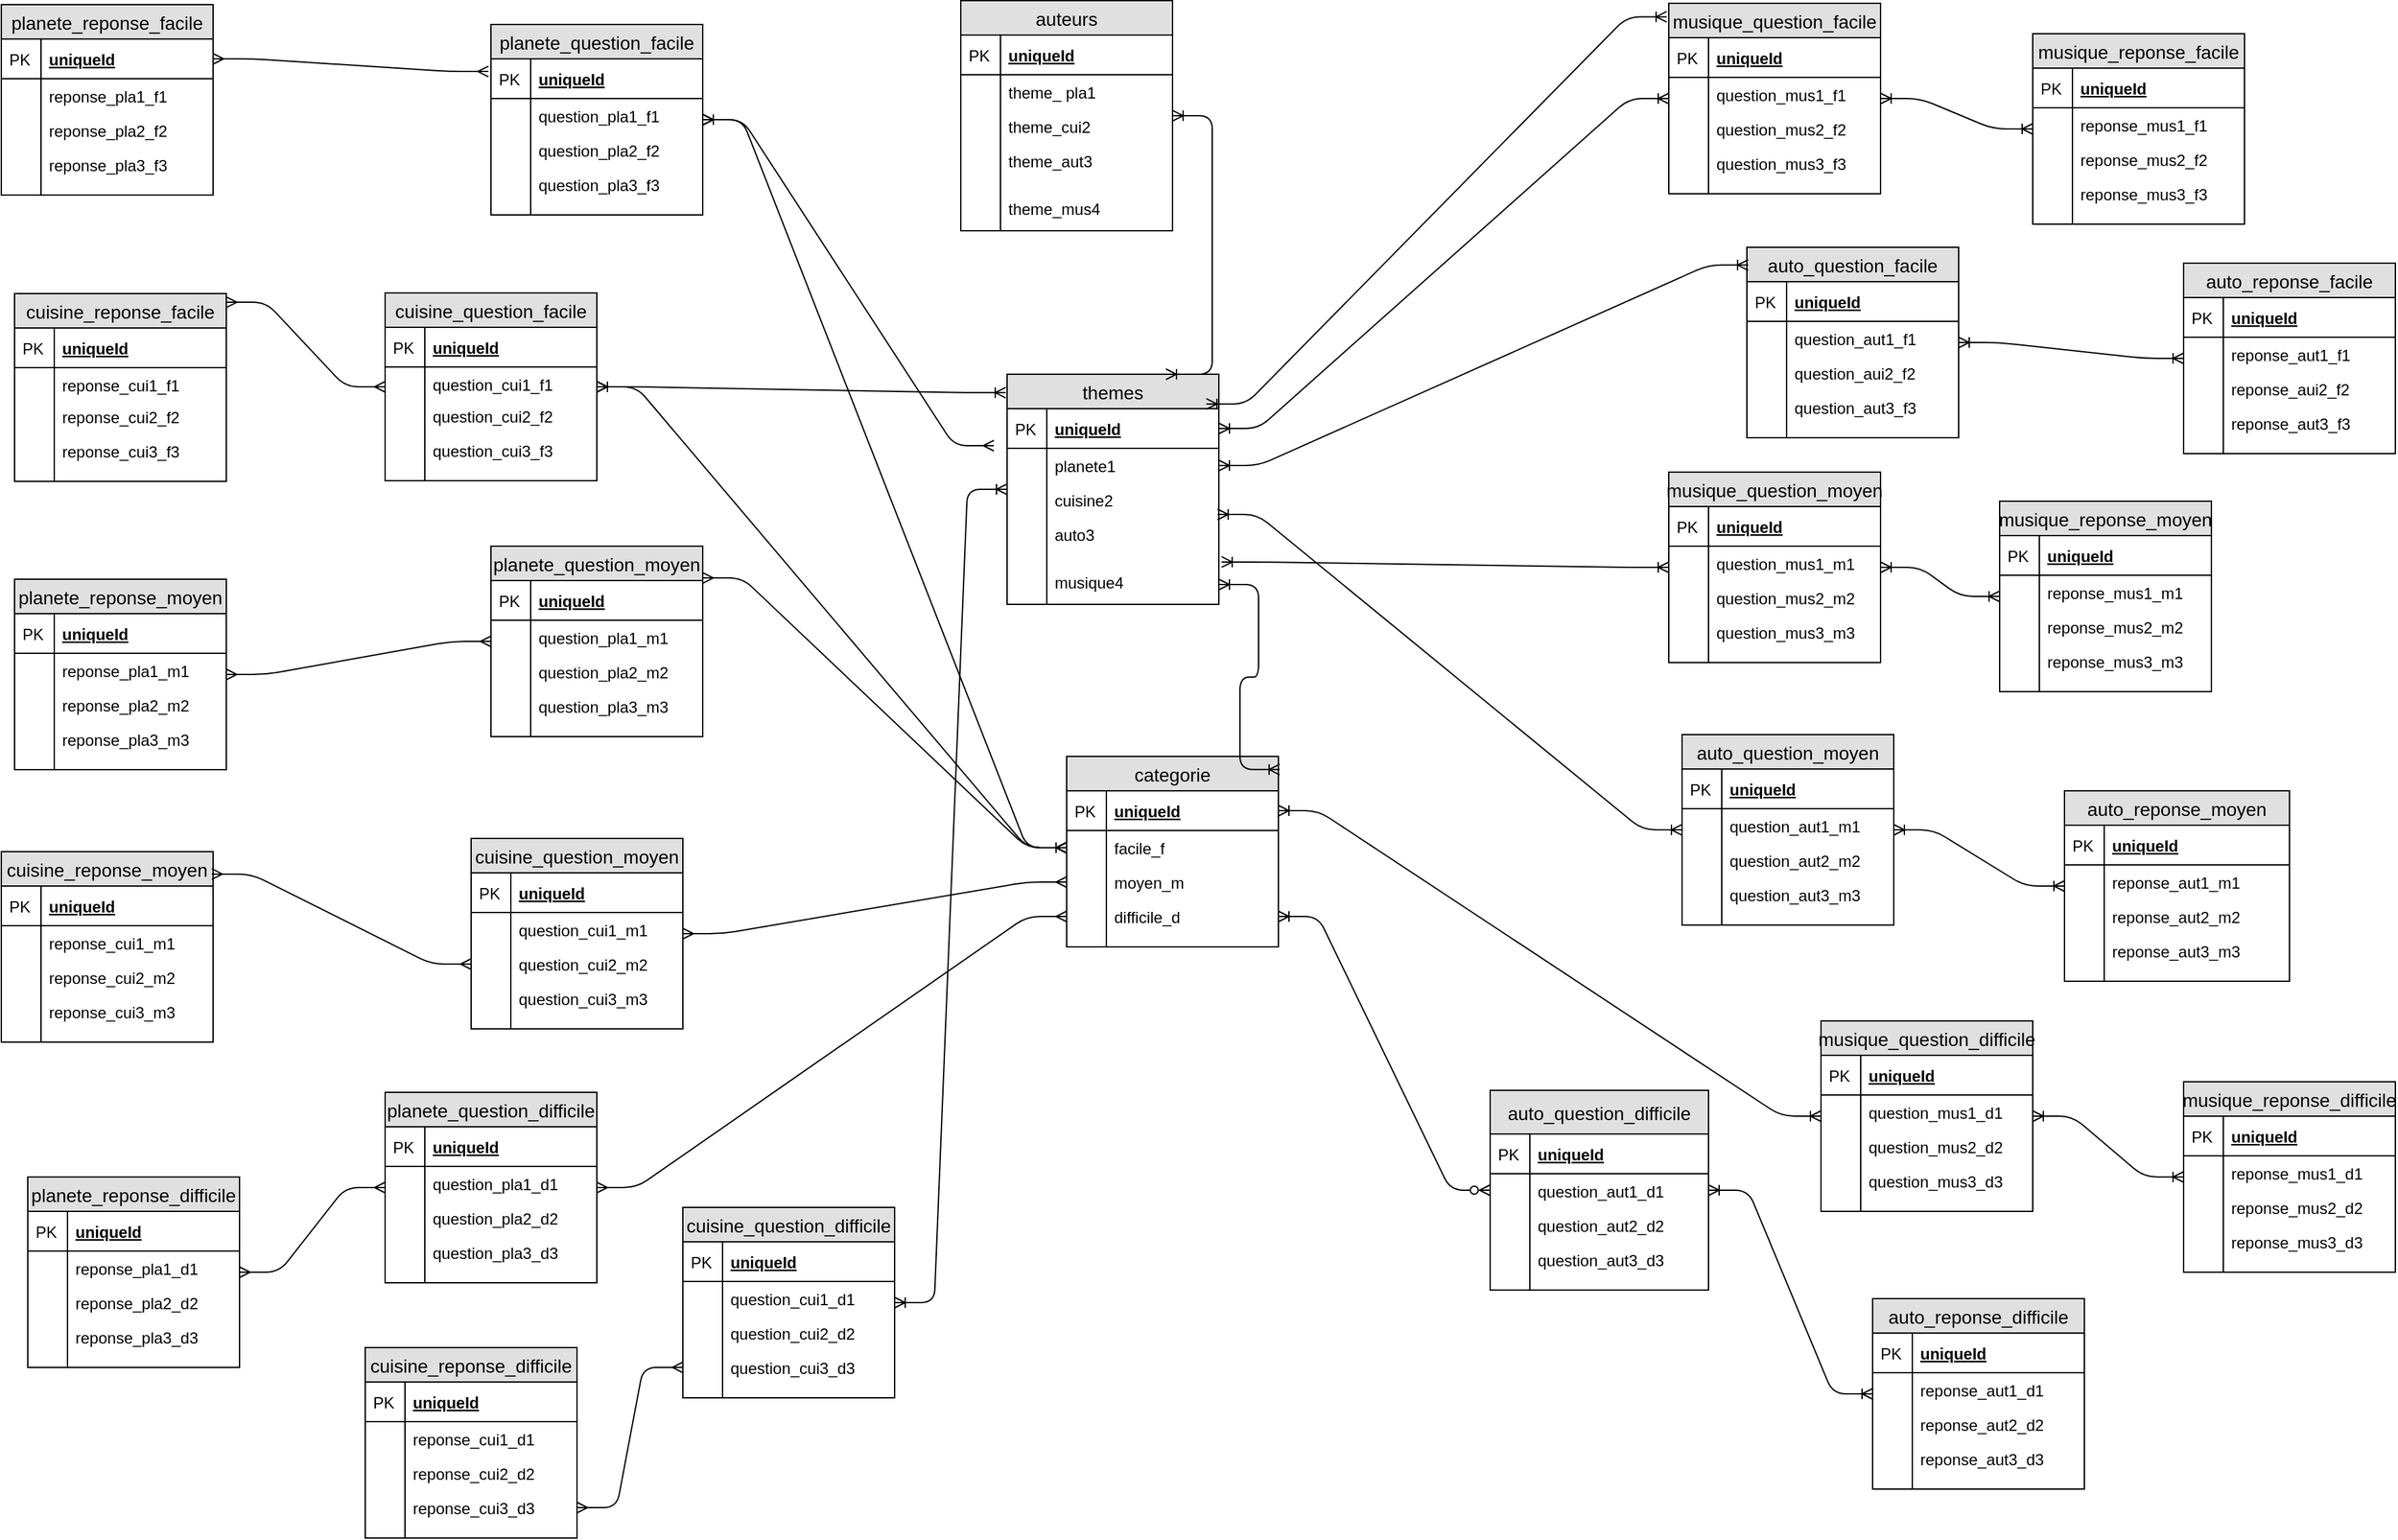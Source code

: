 <mxfile version="10.5.9" type="github"><diagram id="bVqAWr9f7IZz8ps1U_u3" name="Page-1"><mxGraphModel dx="1292" dy="898" grid="1" gridSize="10" guides="1" tooltips="1" connect="1" arrows="1" fold="1" page="1" pageScale="1" pageWidth="827" pageHeight="1169" math="0" shadow="0"><root><object label="" id="0"><mxCell/></object><mxCell id="1" parent="0"/><mxCell id="f6O7nLa56jQEWleUpYDr-1" value="categorie" style="swimlane;fontStyle=0;childLayout=stackLayout;horizontal=1;startSize=26;fillColor=#e0e0e0;horizontalStack=0;resizeParent=1;resizeParentMax=0;resizeLast=0;collapsible=1;marginBottom=0;swimlaneFillColor=#ffffff;align=center;fontSize=14;" parent="1" vertex="1"><mxGeometry x="815" y="585" width="160" height="144" as="geometry"/></mxCell><mxCell id="f6O7nLa56jQEWleUpYDr-2" value="uniqueId" style="shape=partialRectangle;top=0;left=0;right=0;bottom=1;align=left;verticalAlign=middle;fillColor=none;spacingLeft=34;spacingRight=4;overflow=hidden;rotatable=0;points=[[0,0.5],[1,0.5]];portConstraint=eastwest;dropTarget=0;fontStyle=5;fontSize=12;" parent="f6O7nLa56jQEWleUpYDr-1" vertex="1"><mxGeometry y="26" width="160" height="30" as="geometry"/></mxCell><mxCell id="f6O7nLa56jQEWleUpYDr-3" value="PK" style="shape=partialRectangle;top=0;left=0;bottom=0;fillColor=none;align=left;verticalAlign=middle;spacingLeft=4;spacingRight=4;overflow=hidden;rotatable=0;points=[];portConstraint=eastwest;part=1;fontSize=12;" parent="f6O7nLa56jQEWleUpYDr-2" vertex="1" connectable="0"><mxGeometry width="30" height="30" as="geometry"/></mxCell><mxCell id="f6O7nLa56jQEWleUpYDr-4" value="facile_f" style="shape=partialRectangle;top=0;left=0;right=0;bottom=0;align=left;verticalAlign=top;fillColor=none;spacingLeft=34;spacingRight=4;overflow=hidden;rotatable=0;points=[[0,0.5],[1,0.5]];portConstraint=eastwest;dropTarget=0;fontSize=12;" parent="f6O7nLa56jQEWleUpYDr-1" vertex="1"><mxGeometry y="56" width="160" height="26" as="geometry"/></mxCell><mxCell id="f6O7nLa56jQEWleUpYDr-5" value="" style="shape=partialRectangle;top=0;left=0;bottom=0;fillColor=none;align=left;verticalAlign=top;spacingLeft=4;spacingRight=4;overflow=hidden;rotatable=0;points=[];portConstraint=eastwest;part=1;fontSize=12;" parent="f6O7nLa56jQEWleUpYDr-4" vertex="1" connectable="0"><mxGeometry width="30" height="26" as="geometry"/></mxCell><mxCell id="f6O7nLa56jQEWleUpYDr-6" value="moyen_m" style="shape=partialRectangle;top=0;left=0;right=0;bottom=0;align=left;verticalAlign=top;fillColor=none;spacingLeft=34;spacingRight=4;overflow=hidden;rotatable=0;points=[[0,0.5],[1,0.5]];portConstraint=eastwest;dropTarget=0;fontSize=12;" parent="f6O7nLa56jQEWleUpYDr-1" vertex="1"><mxGeometry y="82" width="160" height="26" as="geometry"/></mxCell><mxCell id="f6O7nLa56jQEWleUpYDr-7" value="" style="shape=partialRectangle;top=0;left=0;bottom=0;fillColor=none;align=left;verticalAlign=top;spacingLeft=4;spacingRight=4;overflow=hidden;rotatable=0;points=[];portConstraint=eastwest;part=1;fontSize=12;" parent="f6O7nLa56jQEWleUpYDr-6" vertex="1" connectable="0"><mxGeometry width="30" height="26" as="geometry"/></mxCell><mxCell id="f6O7nLa56jQEWleUpYDr-8" value="difficile_d" style="shape=partialRectangle;top=0;left=0;right=0;bottom=0;align=left;verticalAlign=top;fillColor=none;spacingLeft=34;spacingRight=4;overflow=hidden;rotatable=0;points=[[0,0.5],[1,0.5]];portConstraint=eastwest;dropTarget=0;fontSize=12;" parent="f6O7nLa56jQEWleUpYDr-1" vertex="1"><mxGeometry y="108" width="160" height="26" as="geometry"/></mxCell><mxCell id="f6O7nLa56jQEWleUpYDr-9" value="" style="shape=partialRectangle;top=0;left=0;bottom=0;fillColor=none;align=left;verticalAlign=top;spacingLeft=4;spacingRight=4;overflow=hidden;rotatable=0;points=[];portConstraint=eastwest;part=1;fontSize=12;" parent="f6O7nLa56jQEWleUpYDr-8" vertex="1" connectable="0"><mxGeometry width="30" height="26" as="geometry"/></mxCell><mxCell id="f6O7nLa56jQEWleUpYDr-10" value="" style="shape=partialRectangle;top=0;left=0;right=0;bottom=0;align=left;verticalAlign=top;fillColor=none;spacingLeft=34;spacingRight=4;overflow=hidden;rotatable=0;points=[[0,0.5],[1,0.5]];portConstraint=eastwest;dropTarget=0;fontSize=12;" parent="f6O7nLa56jQEWleUpYDr-1" vertex="1"><mxGeometry y="134" width="160" height="10" as="geometry"/></mxCell><mxCell id="f6O7nLa56jQEWleUpYDr-11" value="" style="shape=partialRectangle;top=0;left=0;bottom=0;fillColor=none;align=left;verticalAlign=top;spacingLeft=4;spacingRight=4;overflow=hidden;rotatable=0;points=[];portConstraint=eastwest;part=1;fontSize=12;" parent="f6O7nLa56jQEWleUpYDr-10" vertex="1" connectable="0"><mxGeometry width="30" height="10" as="geometry"/></mxCell><mxCell id="f6O7nLa56jQEWleUpYDr-12" value="themes" style="swimlane;fontStyle=0;childLayout=stackLayout;horizontal=1;startSize=26;fillColor=#e0e0e0;horizontalStack=0;resizeParent=1;resizeParentMax=0;resizeLast=0;collapsible=1;marginBottom=0;swimlaneFillColor=#ffffff;align=center;fontSize=14;" parent="1" vertex="1"><mxGeometry x="770" y="296" width="160" height="174" as="geometry"/></mxCell><mxCell id="f6O7nLa56jQEWleUpYDr-13" value="uniqueId" style="shape=partialRectangle;top=0;left=0;right=0;bottom=1;align=left;verticalAlign=middle;fillColor=none;spacingLeft=34;spacingRight=4;overflow=hidden;rotatable=0;points=[[0,0.5],[1,0.5]];portConstraint=eastwest;dropTarget=0;fontStyle=5;fontSize=12;" parent="f6O7nLa56jQEWleUpYDr-12" vertex="1"><mxGeometry y="26" width="160" height="30" as="geometry"/></mxCell><mxCell id="f6O7nLa56jQEWleUpYDr-14" value="PK" style="shape=partialRectangle;top=0;left=0;bottom=0;fillColor=none;align=left;verticalAlign=middle;spacingLeft=4;spacingRight=4;overflow=hidden;rotatable=0;points=[];portConstraint=eastwest;part=1;fontSize=12;" parent="f6O7nLa56jQEWleUpYDr-13" vertex="1" connectable="0"><mxGeometry width="30" height="30" as="geometry"/></mxCell><mxCell id="f6O7nLa56jQEWleUpYDr-15" value="planete1" style="shape=partialRectangle;top=0;left=0;right=0;bottom=0;align=left;verticalAlign=top;fillColor=none;spacingLeft=34;spacingRight=4;overflow=hidden;rotatable=0;points=[[0,0.5],[1,0.5]];portConstraint=eastwest;dropTarget=0;fontSize=12;" parent="f6O7nLa56jQEWleUpYDr-12" vertex="1"><mxGeometry y="56" width="160" height="26" as="geometry"/></mxCell><mxCell id="f6O7nLa56jQEWleUpYDr-16" value="" style="shape=partialRectangle;top=0;left=0;bottom=0;fillColor=none;align=left;verticalAlign=top;spacingLeft=4;spacingRight=4;overflow=hidden;rotatable=0;points=[];portConstraint=eastwest;part=1;fontSize=12;" parent="f6O7nLa56jQEWleUpYDr-15" vertex="1" connectable="0"><mxGeometry width="30" height="26" as="geometry"/></mxCell><mxCell id="f6O7nLa56jQEWleUpYDr-17" value="cuisine2" style="shape=partialRectangle;top=0;left=0;right=0;bottom=0;align=left;verticalAlign=top;fillColor=none;spacingLeft=34;spacingRight=4;overflow=hidden;rotatable=0;points=[[0,0.5],[1,0.5]];portConstraint=eastwest;dropTarget=0;fontSize=12;" parent="f6O7nLa56jQEWleUpYDr-12" vertex="1"><mxGeometry y="82" width="160" height="26" as="geometry"/></mxCell><mxCell id="f6O7nLa56jQEWleUpYDr-18" value="" style="shape=partialRectangle;top=0;left=0;bottom=0;fillColor=none;align=left;verticalAlign=top;spacingLeft=4;spacingRight=4;overflow=hidden;rotatable=0;points=[];portConstraint=eastwest;part=1;fontSize=12;" parent="f6O7nLa56jQEWleUpYDr-17" vertex="1" connectable="0"><mxGeometry width="30" height="26" as="geometry"/></mxCell><mxCell id="f6O7nLa56jQEWleUpYDr-19" value="auto3" style="shape=partialRectangle;top=0;left=0;right=0;bottom=0;align=left;verticalAlign=top;fillColor=none;spacingLeft=34;spacingRight=4;overflow=hidden;rotatable=0;points=[[0,0.5],[1,0.5]];portConstraint=eastwest;dropTarget=0;fontSize=12;" parent="f6O7nLa56jQEWleUpYDr-12" vertex="1"><mxGeometry y="108" width="160" height="26" as="geometry"/></mxCell><mxCell id="f6O7nLa56jQEWleUpYDr-20" value="" style="shape=partialRectangle;top=0;left=0;bottom=0;fillColor=none;align=left;verticalAlign=top;spacingLeft=4;spacingRight=4;overflow=hidden;rotatable=0;points=[];portConstraint=eastwest;part=1;fontSize=12;" parent="f6O7nLa56jQEWleUpYDr-19" vertex="1" connectable="0"><mxGeometry width="30" height="26" as="geometry"/></mxCell><mxCell id="f6O7nLa56jQEWleUpYDr-21" value="" style="shape=partialRectangle;top=0;left=0;right=0;bottom=0;align=left;verticalAlign=top;fillColor=none;spacingLeft=34;spacingRight=4;overflow=hidden;rotatable=0;points=[[0,0.5],[1,0.5]];portConstraint=eastwest;dropTarget=0;fontSize=12;" parent="f6O7nLa56jQEWleUpYDr-12" vertex="1"><mxGeometry y="134" width="160" height="10" as="geometry"/></mxCell><mxCell id="f6O7nLa56jQEWleUpYDr-22" value="" style="shape=partialRectangle;top=0;left=0;bottom=0;fillColor=none;align=left;verticalAlign=top;spacingLeft=4;spacingRight=4;overflow=hidden;rotatable=0;points=[];portConstraint=eastwest;part=1;fontSize=12;" parent="f6O7nLa56jQEWleUpYDr-21" vertex="1" connectable="0"><mxGeometry width="30" height="10" as="geometry"/></mxCell><mxCell id="f6O7nLa56jQEWleUpYDr-23" value="musique4" style="shape=partialRectangle;top=0;left=0;right=0;bottom=0;align=left;verticalAlign=top;fillColor=none;spacingLeft=34;spacingRight=4;overflow=hidden;rotatable=0;points=[[0,0.5],[1,0.5]];portConstraint=eastwest;dropTarget=0;fontSize=12;" parent="f6O7nLa56jQEWleUpYDr-12" vertex="1"><mxGeometry y="144" width="160" height="30" as="geometry"/></mxCell><mxCell id="f6O7nLa56jQEWleUpYDr-24" value="" style="shape=partialRectangle;top=0;left=0;bottom=0;fillColor=none;align=left;verticalAlign=top;spacingLeft=4;spacingRight=4;overflow=hidden;rotatable=0;points=[];portConstraint=eastwest;part=1;fontSize=12;" parent="f6O7nLa56jQEWleUpYDr-23" vertex="1" connectable="0"><mxGeometry width="30" height="30" as="geometry"/></mxCell><mxCell id="f6O7nLa56jQEWleUpYDr-25" value="planete_question_facile" style="swimlane;fontStyle=0;childLayout=stackLayout;horizontal=1;startSize=26;fillColor=#e0e0e0;horizontalStack=0;resizeParent=1;resizeParentMax=0;resizeLast=0;collapsible=1;marginBottom=0;swimlaneFillColor=#ffffff;align=center;fontSize=14;" parent="1" vertex="1"><mxGeometry x="380" y="31.5" width="160" height="144" as="geometry"/></mxCell><mxCell id="f6O7nLa56jQEWleUpYDr-26" value="uniqueId" style="shape=partialRectangle;top=0;left=0;right=0;bottom=1;align=left;verticalAlign=middle;fillColor=none;spacingLeft=34;spacingRight=4;overflow=hidden;rotatable=0;points=[[0,0.5],[1,0.5]];portConstraint=eastwest;dropTarget=0;fontStyle=5;fontSize=12;" parent="f6O7nLa56jQEWleUpYDr-25" vertex="1"><mxGeometry y="26" width="160" height="30" as="geometry"/></mxCell><mxCell id="f6O7nLa56jQEWleUpYDr-27" value="PK" style="shape=partialRectangle;top=0;left=0;bottom=0;fillColor=none;align=left;verticalAlign=middle;spacingLeft=4;spacingRight=4;overflow=hidden;rotatable=0;points=[];portConstraint=eastwest;part=1;fontSize=12;" parent="f6O7nLa56jQEWleUpYDr-26" vertex="1" connectable="0"><mxGeometry width="30" height="30" as="geometry"/></mxCell><mxCell id="f6O7nLa56jQEWleUpYDr-28" value="question_pla1_f1" style="shape=partialRectangle;top=0;left=0;right=0;bottom=0;align=left;verticalAlign=top;fillColor=none;spacingLeft=34;spacingRight=4;overflow=hidden;rotatable=0;points=[[0,0.5],[1,0.5]];portConstraint=eastwest;dropTarget=0;fontSize=12;" parent="f6O7nLa56jQEWleUpYDr-25" vertex="1"><mxGeometry y="56" width="160" height="26" as="geometry"/></mxCell><mxCell id="f6O7nLa56jQEWleUpYDr-29" value="" style="shape=partialRectangle;top=0;left=0;bottom=0;fillColor=none;align=left;verticalAlign=top;spacingLeft=4;spacingRight=4;overflow=hidden;rotatable=0;points=[];portConstraint=eastwest;part=1;fontSize=12;" parent="f6O7nLa56jQEWleUpYDr-28" vertex="1" connectable="0"><mxGeometry width="30" height="26" as="geometry"/></mxCell><mxCell id="f6O7nLa56jQEWleUpYDr-30" value="question_pla2_f2" style="shape=partialRectangle;top=0;left=0;right=0;bottom=0;align=left;verticalAlign=top;fillColor=none;spacingLeft=34;spacingRight=4;overflow=hidden;rotatable=0;points=[[0,0.5],[1,0.5]];portConstraint=eastwest;dropTarget=0;fontSize=12;" parent="f6O7nLa56jQEWleUpYDr-25" vertex="1"><mxGeometry y="82" width="160" height="26" as="geometry"/></mxCell><mxCell id="f6O7nLa56jQEWleUpYDr-31" value="" style="shape=partialRectangle;top=0;left=0;bottom=0;fillColor=none;align=left;verticalAlign=top;spacingLeft=4;spacingRight=4;overflow=hidden;rotatable=0;points=[];portConstraint=eastwest;part=1;fontSize=12;" parent="f6O7nLa56jQEWleUpYDr-30" vertex="1" connectable="0"><mxGeometry width="30" height="26" as="geometry"/></mxCell><mxCell id="f6O7nLa56jQEWleUpYDr-32" value="question_pla3_f3" style="shape=partialRectangle;top=0;left=0;right=0;bottom=0;align=left;verticalAlign=top;fillColor=none;spacingLeft=34;spacingRight=4;overflow=hidden;rotatable=0;points=[[0,0.5],[1,0.5]];portConstraint=eastwest;dropTarget=0;fontSize=12;" parent="f6O7nLa56jQEWleUpYDr-25" vertex="1"><mxGeometry y="108" width="160" height="26" as="geometry"/></mxCell><mxCell id="f6O7nLa56jQEWleUpYDr-33" value="" style="shape=partialRectangle;top=0;left=0;bottom=0;fillColor=none;align=left;verticalAlign=top;spacingLeft=4;spacingRight=4;overflow=hidden;rotatable=0;points=[];portConstraint=eastwest;part=1;fontSize=12;" parent="f6O7nLa56jQEWleUpYDr-32" vertex="1" connectable="0"><mxGeometry width="30" height="26" as="geometry"/></mxCell><mxCell id="f6O7nLa56jQEWleUpYDr-34" value="" style="shape=partialRectangle;top=0;left=0;right=0;bottom=0;align=left;verticalAlign=top;fillColor=none;spacingLeft=34;spacingRight=4;overflow=hidden;rotatable=0;points=[[0,0.5],[1,0.5]];portConstraint=eastwest;dropTarget=0;fontSize=12;" parent="f6O7nLa56jQEWleUpYDr-25" vertex="1"><mxGeometry y="134" width="160" height="10" as="geometry"/></mxCell><mxCell id="f6O7nLa56jQEWleUpYDr-35" value="" style="shape=partialRectangle;top=0;left=0;bottom=0;fillColor=none;align=left;verticalAlign=top;spacingLeft=4;spacingRight=4;overflow=hidden;rotatable=0;points=[];portConstraint=eastwest;part=1;fontSize=12;" parent="f6O7nLa56jQEWleUpYDr-34" vertex="1" connectable="0"><mxGeometry width="30" height="10" as="geometry"/></mxCell><mxCell id="f6O7nLa56jQEWleUpYDr-36" value="planete_question_difficile" style="swimlane;fontStyle=0;childLayout=stackLayout;horizontal=1;startSize=26;fillColor=#e0e0e0;horizontalStack=0;resizeParent=1;resizeParentMax=0;resizeLast=0;collapsible=1;marginBottom=0;swimlaneFillColor=#ffffff;align=center;fontSize=14;" parent="1" vertex="1"><mxGeometry x="300" y="839" width="160" height="144" as="geometry"/></mxCell><mxCell id="f6O7nLa56jQEWleUpYDr-37" value="uniqueId" style="shape=partialRectangle;top=0;left=0;right=0;bottom=1;align=left;verticalAlign=middle;fillColor=none;spacingLeft=34;spacingRight=4;overflow=hidden;rotatable=0;points=[[0,0.5],[1,0.5]];portConstraint=eastwest;dropTarget=0;fontStyle=5;fontSize=12;" parent="f6O7nLa56jQEWleUpYDr-36" vertex="1"><mxGeometry y="26" width="160" height="30" as="geometry"/></mxCell><mxCell id="f6O7nLa56jQEWleUpYDr-38" value="PK" style="shape=partialRectangle;top=0;left=0;bottom=0;fillColor=none;align=left;verticalAlign=middle;spacingLeft=4;spacingRight=4;overflow=hidden;rotatable=0;points=[];portConstraint=eastwest;part=1;fontSize=12;" parent="f6O7nLa56jQEWleUpYDr-37" vertex="1" connectable="0"><mxGeometry width="30" height="30" as="geometry"/></mxCell><mxCell id="f6O7nLa56jQEWleUpYDr-39" value="question_pla1_d1" style="shape=partialRectangle;top=0;left=0;right=0;bottom=0;align=left;verticalAlign=top;fillColor=none;spacingLeft=34;spacingRight=4;overflow=hidden;rotatable=0;points=[[0,0.5],[1,0.5]];portConstraint=eastwest;dropTarget=0;fontSize=12;" parent="f6O7nLa56jQEWleUpYDr-36" vertex="1"><mxGeometry y="56" width="160" height="26" as="geometry"/></mxCell><mxCell id="f6O7nLa56jQEWleUpYDr-40" value="" style="shape=partialRectangle;top=0;left=0;bottom=0;fillColor=none;align=left;verticalAlign=top;spacingLeft=4;spacingRight=4;overflow=hidden;rotatable=0;points=[];portConstraint=eastwest;part=1;fontSize=12;" parent="f6O7nLa56jQEWleUpYDr-39" vertex="1" connectable="0"><mxGeometry width="30" height="26" as="geometry"/></mxCell><mxCell id="f6O7nLa56jQEWleUpYDr-41" value="question_pla2_d2" style="shape=partialRectangle;top=0;left=0;right=0;bottom=0;align=left;verticalAlign=top;fillColor=none;spacingLeft=34;spacingRight=4;overflow=hidden;rotatable=0;points=[[0,0.5],[1,0.5]];portConstraint=eastwest;dropTarget=0;fontSize=12;" parent="f6O7nLa56jQEWleUpYDr-36" vertex="1"><mxGeometry y="82" width="160" height="26" as="geometry"/></mxCell><mxCell id="f6O7nLa56jQEWleUpYDr-42" value="" style="shape=partialRectangle;top=0;left=0;bottom=0;fillColor=none;align=left;verticalAlign=top;spacingLeft=4;spacingRight=4;overflow=hidden;rotatable=0;points=[];portConstraint=eastwest;part=1;fontSize=12;" parent="f6O7nLa56jQEWleUpYDr-41" vertex="1" connectable="0"><mxGeometry width="30" height="26" as="geometry"/></mxCell><mxCell id="f6O7nLa56jQEWleUpYDr-43" value="question_pla3_d3" style="shape=partialRectangle;top=0;left=0;right=0;bottom=0;align=left;verticalAlign=top;fillColor=none;spacingLeft=34;spacingRight=4;overflow=hidden;rotatable=0;points=[[0,0.5],[1,0.5]];portConstraint=eastwest;dropTarget=0;fontSize=12;" parent="f6O7nLa56jQEWleUpYDr-36" vertex="1"><mxGeometry y="108" width="160" height="26" as="geometry"/></mxCell><mxCell id="f6O7nLa56jQEWleUpYDr-44" value="" style="shape=partialRectangle;top=0;left=0;bottom=0;fillColor=none;align=left;verticalAlign=top;spacingLeft=4;spacingRight=4;overflow=hidden;rotatable=0;points=[];portConstraint=eastwest;part=1;fontSize=12;" parent="f6O7nLa56jQEWleUpYDr-43" vertex="1" connectable="0"><mxGeometry width="30" height="26" as="geometry"/></mxCell><mxCell id="f6O7nLa56jQEWleUpYDr-45" value="" style="shape=partialRectangle;top=0;left=0;right=0;bottom=0;align=left;verticalAlign=top;fillColor=none;spacingLeft=34;spacingRight=4;overflow=hidden;rotatable=0;points=[[0,0.5],[1,0.5]];portConstraint=eastwest;dropTarget=0;fontSize=12;" parent="f6O7nLa56jQEWleUpYDr-36" vertex="1"><mxGeometry y="134" width="160" height="10" as="geometry"/></mxCell><mxCell id="f6O7nLa56jQEWleUpYDr-46" value="" style="shape=partialRectangle;top=0;left=0;bottom=0;fillColor=none;align=left;verticalAlign=top;spacingLeft=4;spacingRight=4;overflow=hidden;rotatable=0;points=[];portConstraint=eastwest;part=1;fontSize=12;" parent="f6O7nLa56jQEWleUpYDr-45" vertex="1" connectable="0"><mxGeometry width="30" height="10" as="geometry"/></mxCell><mxCell id="f6O7nLa56jQEWleUpYDr-47" value="planete_question_moyen" style="swimlane;fontStyle=0;childLayout=stackLayout;horizontal=1;startSize=26;fillColor=#e0e0e0;horizontalStack=0;resizeParent=1;resizeParentMax=0;resizeLast=0;collapsible=1;marginBottom=0;swimlaneFillColor=#ffffff;align=center;fontSize=14;" parent="1" vertex="1"><mxGeometry x="380" y="426" width="160" height="144" as="geometry"/></mxCell><mxCell id="f6O7nLa56jQEWleUpYDr-48" value="uniqueId" style="shape=partialRectangle;top=0;left=0;right=0;bottom=1;align=left;verticalAlign=middle;fillColor=none;spacingLeft=34;spacingRight=4;overflow=hidden;rotatable=0;points=[[0,0.5],[1,0.5]];portConstraint=eastwest;dropTarget=0;fontStyle=5;fontSize=12;" parent="f6O7nLa56jQEWleUpYDr-47" vertex="1"><mxGeometry y="26" width="160" height="30" as="geometry"/></mxCell><mxCell id="f6O7nLa56jQEWleUpYDr-49" value="PK" style="shape=partialRectangle;top=0;left=0;bottom=0;fillColor=none;align=left;verticalAlign=middle;spacingLeft=4;spacingRight=4;overflow=hidden;rotatable=0;points=[];portConstraint=eastwest;part=1;fontSize=12;" parent="f6O7nLa56jQEWleUpYDr-48" vertex="1" connectable="0"><mxGeometry width="30" height="30" as="geometry"/></mxCell><mxCell id="f6O7nLa56jQEWleUpYDr-50" value="question_pla1_m1" style="shape=partialRectangle;top=0;left=0;right=0;bottom=0;align=left;verticalAlign=top;fillColor=none;spacingLeft=34;spacingRight=4;overflow=hidden;rotatable=0;points=[[0,0.5],[1,0.5]];portConstraint=eastwest;dropTarget=0;fontSize=12;" parent="f6O7nLa56jQEWleUpYDr-47" vertex="1"><mxGeometry y="56" width="160" height="26" as="geometry"/></mxCell><mxCell id="f6O7nLa56jQEWleUpYDr-51" value="" style="shape=partialRectangle;top=0;left=0;bottom=0;fillColor=none;align=left;verticalAlign=top;spacingLeft=4;spacingRight=4;overflow=hidden;rotatable=0;points=[];portConstraint=eastwest;part=1;fontSize=12;" parent="f6O7nLa56jQEWleUpYDr-50" vertex="1" connectable="0"><mxGeometry width="30" height="26" as="geometry"/></mxCell><mxCell id="f6O7nLa56jQEWleUpYDr-52" value="question_pla2_m2" style="shape=partialRectangle;top=0;left=0;right=0;bottom=0;align=left;verticalAlign=top;fillColor=none;spacingLeft=34;spacingRight=4;overflow=hidden;rotatable=0;points=[[0,0.5],[1,0.5]];portConstraint=eastwest;dropTarget=0;fontSize=12;" parent="f6O7nLa56jQEWleUpYDr-47" vertex="1"><mxGeometry y="82" width="160" height="26" as="geometry"/></mxCell><mxCell id="f6O7nLa56jQEWleUpYDr-53" value="" style="shape=partialRectangle;top=0;left=0;bottom=0;fillColor=none;align=left;verticalAlign=top;spacingLeft=4;spacingRight=4;overflow=hidden;rotatable=0;points=[];portConstraint=eastwest;part=1;fontSize=12;" parent="f6O7nLa56jQEWleUpYDr-52" vertex="1" connectable="0"><mxGeometry width="30" height="26" as="geometry"/></mxCell><mxCell id="f6O7nLa56jQEWleUpYDr-54" value="question_pla3_m3" style="shape=partialRectangle;top=0;left=0;right=0;bottom=0;align=left;verticalAlign=top;fillColor=none;spacingLeft=34;spacingRight=4;overflow=hidden;rotatable=0;points=[[0,0.5],[1,0.5]];portConstraint=eastwest;dropTarget=0;fontSize=12;" parent="f6O7nLa56jQEWleUpYDr-47" vertex="1"><mxGeometry y="108" width="160" height="26" as="geometry"/></mxCell><mxCell id="f6O7nLa56jQEWleUpYDr-55" value="" style="shape=partialRectangle;top=0;left=0;bottom=0;fillColor=none;align=left;verticalAlign=top;spacingLeft=4;spacingRight=4;overflow=hidden;rotatable=0;points=[];portConstraint=eastwest;part=1;fontSize=12;" parent="f6O7nLa56jQEWleUpYDr-54" vertex="1" connectable="0"><mxGeometry width="30" height="26" as="geometry"/></mxCell><mxCell id="f6O7nLa56jQEWleUpYDr-56" value="" style="shape=partialRectangle;top=0;left=0;right=0;bottom=0;align=left;verticalAlign=top;fillColor=none;spacingLeft=34;spacingRight=4;overflow=hidden;rotatable=0;points=[[0,0.5],[1,0.5]];portConstraint=eastwest;dropTarget=0;fontSize=12;" parent="f6O7nLa56jQEWleUpYDr-47" vertex="1"><mxGeometry y="134" width="160" height="10" as="geometry"/></mxCell><mxCell id="f6O7nLa56jQEWleUpYDr-57" value="" style="shape=partialRectangle;top=0;left=0;bottom=0;fillColor=none;align=left;verticalAlign=top;spacingLeft=4;spacingRight=4;overflow=hidden;rotatable=0;points=[];portConstraint=eastwest;part=1;fontSize=12;" parent="f6O7nLa56jQEWleUpYDr-56" vertex="1" connectable="0"><mxGeometry width="30" height="10" as="geometry"/></mxCell><mxCell id="f6O7nLa56jQEWleUpYDr-58" value="cuisine_question_facile" style="swimlane;fontStyle=0;childLayout=stackLayout;horizontal=1;startSize=26;fillColor=#e0e0e0;horizontalStack=0;resizeParent=1;resizeParentMax=0;resizeLast=0;collapsible=1;marginBottom=0;swimlaneFillColor=#ffffff;align=center;fontSize=14;" parent="1" vertex="1"><mxGeometry x="300" y="234.5" width="160" height="142" as="geometry"/></mxCell><mxCell id="f6O7nLa56jQEWleUpYDr-59" value="uniqueId" style="shape=partialRectangle;top=0;left=0;right=0;bottom=1;align=left;verticalAlign=middle;fillColor=none;spacingLeft=34;spacingRight=4;overflow=hidden;rotatable=0;points=[[0,0.5],[1,0.5]];portConstraint=eastwest;dropTarget=0;fontStyle=5;fontSize=12;" parent="f6O7nLa56jQEWleUpYDr-58" vertex="1"><mxGeometry y="26" width="160" height="30" as="geometry"/></mxCell><mxCell id="f6O7nLa56jQEWleUpYDr-60" value="PK" style="shape=partialRectangle;top=0;left=0;bottom=0;fillColor=none;align=left;verticalAlign=middle;spacingLeft=4;spacingRight=4;overflow=hidden;rotatable=0;points=[];portConstraint=eastwest;part=1;fontSize=12;" parent="f6O7nLa56jQEWleUpYDr-59" vertex="1" connectable="0"><mxGeometry width="30" height="30" as="geometry"/></mxCell><mxCell id="f6O7nLa56jQEWleUpYDr-61" value="question_cui1_f1" style="shape=partialRectangle;top=0;left=0;right=0;bottom=0;align=left;verticalAlign=top;fillColor=none;spacingLeft=34;spacingRight=4;overflow=hidden;rotatable=0;points=[[0,0.5],[1,0.5]];portConstraint=eastwest;dropTarget=0;fontSize=12;" parent="f6O7nLa56jQEWleUpYDr-58" vertex="1"><mxGeometry y="56" width="160" height="24" as="geometry"/></mxCell><mxCell id="f6O7nLa56jQEWleUpYDr-62" value="" style="shape=partialRectangle;top=0;left=0;bottom=0;fillColor=none;align=left;verticalAlign=top;spacingLeft=4;spacingRight=4;overflow=hidden;rotatable=0;points=[];portConstraint=eastwest;part=1;fontSize=12;" parent="f6O7nLa56jQEWleUpYDr-61" vertex="1" connectable="0"><mxGeometry width="30" height="24" as="geometry"/></mxCell><mxCell id="f6O7nLa56jQEWleUpYDr-63" value="question_cui2_f2" style="shape=partialRectangle;top=0;left=0;right=0;bottom=0;align=left;verticalAlign=top;fillColor=none;spacingLeft=34;spacingRight=4;overflow=hidden;rotatable=0;points=[[0,0.5],[1,0.5]];portConstraint=eastwest;dropTarget=0;fontSize=12;" parent="f6O7nLa56jQEWleUpYDr-58" vertex="1"><mxGeometry y="80" width="160" height="26" as="geometry"/></mxCell><mxCell id="f6O7nLa56jQEWleUpYDr-64" value="" style="shape=partialRectangle;top=0;left=0;bottom=0;fillColor=none;align=left;verticalAlign=top;spacingLeft=4;spacingRight=4;overflow=hidden;rotatable=0;points=[];portConstraint=eastwest;part=1;fontSize=12;" parent="f6O7nLa56jQEWleUpYDr-63" vertex="1" connectable="0"><mxGeometry width="30" height="26" as="geometry"/></mxCell><mxCell id="f6O7nLa56jQEWleUpYDr-65" value="question_cui3_f3" style="shape=partialRectangle;top=0;left=0;right=0;bottom=0;align=left;verticalAlign=top;fillColor=none;spacingLeft=34;spacingRight=4;overflow=hidden;rotatable=0;points=[[0,0.5],[1,0.5]];portConstraint=eastwest;dropTarget=0;fontSize=12;" parent="f6O7nLa56jQEWleUpYDr-58" vertex="1"><mxGeometry y="106" width="160" height="26" as="geometry"/></mxCell><mxCell id="f6O7nLa56jQEWleUpYDr-66" value="" style="shape=partialRectangle;top=0;left=0;bottom=0;fillColor=none;align=left;verticalAlign=top;spacingLeft=4;spacingRight=4;overflow=hidden;rotatable=0;points=[];portConstraint=eastwest;part=1;fontSize=12;" parent="f6O7nLa56jQEWleUpYDr-65" vertex="1" connectable="0"><mxGeometry width="30" height="26" as="geometry"/></mxCell><mxCell id="f6O7nLa56jQEWleUpYDr-67" value="" style="shape=partialRectangle;top=0;left=0;right=0;bottom=0;align=left;verticalAlign=top;fillColor=none;spacingLeft=34;spacingRight=4;overflow=hidden;rotatable=0;points=[[0,0.5],[1,0.5]];portConstraint=eastwest;dropTarget=0;fontSize=12;" parent="f6O7nLa56jQEWleUpYDr-58" vertex="1"><mxGeometry y="132" width="160" height="10" as="geometry"/></mxCell><mxCell id="f6O7nLa56jQEWleUpYDr-68" value="" style="shape=partialRectangle;top=0;left=0;bottom=0;fillColor=none;align=left;verticalAlign=top;spacingLeft=4;spacingRight=4;overflow=hidden;rotatable=0;points=[];portConstraint=eastwest;part=1;fontSize=12;" parent="f6O7nLa56jQEWleUpYDr-67" vertex="1" connectable="0"><mxGeometry width="30" height="10" as="geometry"/></mxCell><mxCell id="f6O7nLa56jQEWleUpYDr-69" value="cuisine_question_difficile" style="swimlane;fontStyle=0;childLayout=stackLayout;horizontal=1;startSize=26;fillColor=#e0e0e0;horizontalStack=0;resizeParent=1;resizeParentMax=0;resizeLast=0;collapsible=1;marginBottom=0;swimlaneFillColor=#ffffff;align=center;fontSize=14;" parent="1" vertex="1"><mxGeometry x="525" y="926" width="160" height="144" as="geometry"/></mxCell><mxCell id="f6O7nLa56jQEWleUpYDr-70" value="uniqueId" style="shape=partialRectangle;top=0;left=0;right=0;bottom=1;align=left;verticalAlign=middle;fillColor=none;spacingLeft=34;spacingRight=4;overflow=hidden;rotatable=0;points=[[0,0.5],[1,0.5]];portConstraint=eastwest;dropTarget=0;fontStyle=5;fontSize=12;" parent="f6O7nLa56jQEWleUpYDr-69" vertex="1"><mxGeometry y="26" width="160" height="30" as="geometry"/></mxCell><mxCell id="f6O7nLa56jQEWleUpYDr-71" value="PK" style="shape=partialRectangle;top=0;left=0;bottom=0;fillColor=none;align=left;verticalAlign=middle;spacingLeft=4;spacingRight=4;overflow=hidden;rotatable=0;points=[];portConstraint=eastwest;part=1;fontSize=12;" parent="f6O7nLa56jQEWleUpYDr-70" vertex="1" connectable="0"><mxGeometry width="30" height="30" as="geometry"/></mxCell><mxCell id="f6O7nLa56jQEWleUpYDr-72" value="question_cui1_d1" style="shape=partialRectangle;top=0;left=0;right=0;bottom=0;align=left;verticalAlign=top;fillColor=none;spacingLeft=34;spacingRight=4;overflow=hidden;rotatable=0;points=[[0,0.5],[1,0.5]];portConstraint=eastwest;dropTarget=0;fontSize=12;" parent="f6O7nLa56jQEWleUpYDr-69" vertex="1"><mxGeometry y="56" width="160" height="26" as="geometry"/></mxCell><mxCell id="f6O7nLa56jQEWleUpYDr-73" value="" style="shape=partialRectangle;top=0;left=0;bottom=0;fillColor=none;align=left;verticalAlign=top;spacingLeft=4;spacingRight=4;overflow=hidden;rotatable=0;points=[];portConstraint=eastwest;part=1;fontSize=12;" parent="f6O7nLa56jQEWleUpYDr-72" vertex="1" connectable="0"><mxGeometry width="30" height="26" as="geometry"/></mxCell><mxCell id="f6O7nLa56jQEWleUpYDr-74" value="question_cui2_d2" style="shape=partialRectangle;top=0;left=0;right=0;bottom=0;align=left;verticalAlign=top;fillColor=none;spacingLeft=34;spacingRight=4;overflow=hidden;rotatable=0;points=[[0,0.5],[1,0.5]];portConstraint=eastwest;dropTarget=0;fontSize=12;" parent="f6O7nLa56jQEWleUpYDr-69" vertex="1"><mxGeometry y="82" width="160" height="26" as="geometry"/></mxCell><mxCell id="f6O7nLa56jQEWleUpYDr-75" value="" style="shape=partialRectangle;top=0;left=0;bottom=0;fillColor=none;align=left;verticalAlign=top;spacingLeft=4;spacingRight=4;overflow=hidden;rotatable=0;points=[];portConstraint=eastwest;part=1;fontSize=12;" parent="f6O7nLa56jQEWleUpYDr-74" vertex="1" connectable="0"><mxGeometry width="30" height="26" as="geometry"/></mxCell><mxCell id="f6O7nLa56jQEWleUpYDr-76" value="question_cui3_d3" style="shape=partialRectangle;top=0;left=0;right=0;bottom=0;align=left;verticalAlign=top;fillColor=none;spacingLeft=34;spacingRight=4;overflow=hidden;rotatable=0;points=[[0,0.5],[1,0.5]];portConstraint=eastwest;dropTarget=0;fontSize=12;" parent="f6O7nLa56jQEWleUpYDr-69" vertex="1"><mxGeometry y="108" width="160" height="26" as="geometry"/></mxCell><mxCell id="f6O7nLa56jQEWleUpYDr-77" value="" style="shape=partialRectangle;top=0;left=0;bottom=0;fillColor=none;align=left;verticalAlign=top;spacingLeft=4;spacingRight=4;overflow=hidden;rotatable=0;points=[];portConstraint=eastwest;part=1;fontSize=12;" parent="f6O7nLa56jQEWleUpYDr-76" vertex="1" connectable="0"><mxGeometry width="30" height="26" as="geometry"/></mxCell><mxCell id="f6O7nLa56jQEWleUpYDr-78" value="" style="shape=partialRectangle;top=0;left=0;right=0;bottom=0;align=left;verticalAlign=top;fillColor=none;spacingLeft=34;spacingRight=4;overflow=hidden;rotatable=0;points=[[0,0.5],[1,0.5]];portConstraint=eastwest;dropTarget=0;fontSize=12;" parent="f6O7nLa56jQEWleUpYDr-69" vertex="1"><mxGeometry y="134" width="160" height="10" as="geometry"/></mxCell><mxCell id="f6O7nLa56jQEWleUpYDr-79" value="" style="shape=partialRectangle;top=0;left=0;bottom=0;fillColor=none;align=left;verticalAlign=top;spacingLeft=4;spacingRight=4;overflow=hidden;rotatable=0;points=[];portConstraint=eastwest;part=1;fontSize=12;" parent="f6O7nLa56jQEWleUpYDr-78" vertex="1" connectable="0"><mxGeometry width="30" height="10" as="geometry"/></mxCell><mxCell id="f6O7nLa56jQEWleUpYDr-80" value="cuisine_question_moyen" style="swimlane;fontStyle=0;childLayout=stackLayout;horizontal=1;startSize=26;fillColor=#e0e0e0;horizontalStack=0;resizeParent=1;resizeParentMax=0;resizeLast=0;collapsible=1;marginBottom=0;swimlaneFillColor=#ffffff;align=center;fontSize=14;" parent="1" vertex="1"><mxGeometry x="365" y="647" width="160" height="144" as="geometry"/></mxCell><mxCell id="f6O7nLa56jQEWleUpYDr-81" value="uniqueId" style="shape=partialRectangle;top=0;left=0;right=0;bottom=1;align=left;verticalAlign=middle;fillColor=none;spacingLeft=34;spacingRight=4;overflow=hidden;rotatable=0;points=[[0,0.5],[1,0.5]];portConstraint=eastwest;dropTarget=0;fontStyle=5;fontSize=12;" parent="f6O7nLa56jQEWleUpYDr-80" vertex="1"><mxGeometry y="26" width="160" height="30" as="geometry"/></mxCell><mxCell id="f6O7nLa56jQEWleUpYDr-82" value="PK" style="shape=partialRectangle;top=0;left=0;bottom=0;fillColor=none;align=left;verticalAlign=middle;spacingLeft=4;spacingRight=4;overflow=hidden;rotatable=0;points=[];portConstraint=eastwest;part=1;fontSize=12;" parent="f6O7nLa56jQEWleUpYDr-81" vertex="1" connectable="0"><mxGeometry width="30" height="30" as="geometry"/></mxCell><mxCell id="f6O7nLa56jQEWleUpYDr-83" value="question_cui1_m1" style="shape=partialRectangle;top=0;left=0;right=0;bottom=0;align=left;verticalAlign=top;fillColor=none;spacingLeft=34;spacingRight=4;overflow=hidden;rotatable=0;points=[[0,0.5],[1,0.5]];portConstraint=eastwest;dropTarget=0;fontSize=12;" parent="f6O7nLa56jQEWleUpYDr-80" vertex="1"><mxGeometry y="56" width="160" height="26" as="geometry"/></mxCell><mxCell id="f6O7nLa56jQEWleUpYDr-84" value="" style="shape=partialRectangle;top=0;left=0;bottom=0;fillColor=none;align=left;verticalAlign=top;spacingLeft=4;spacingRight=4;overflow=hidden;rotatable=0;points=[];portConstraint=eastwest;part=1;fontSize=12;" parent="f6O7nLa56jQEWleUpYDr-83" vertex="1" connectable="0"><mxGeometry width="30" height="26" as="geometry"/></mxCell><mxCell id="f6O7nLa56jQEWleUpYDr-85" value="question_cui2_m2" style="shape=partialRectangle;top=0;left=0;right=0;bottom=0;align=left;verticalAlign=top;fillColor=none;spacingLeft=34;spacingRight=4;overflow=hidden;rotatable=0;points=[[0,0.5],[1,0.5]];portConstraint=eastwest;dropTarget=0;fontSize=12;" parent="f6O7nLa56jQEWleUpYDr-80" vertex="1"><mxGeometry y="82" width="160" height="26" as="geometry"/></mxCell><mxCell id="f6O7nLa56jQEWleUpYDr-86" value="" style="shape=partialRectangle;top=0;left=0;bottom=0;fillColor=none;align=left;verticalAlign=top;spacingLeft=4;spacingRight=4;overflow=hidden;rotatable=0;points=[];portConstraint=eastwest;part=1;fontSize=12;" parent="f6O7nLa56jQEWleUpYDr-85" vertex="1" connectable="0"><mxGeometry width="30" height="26" as="geometry"/></mxCell><mxCell id="f6O7nLa56jQEWleUpYDr-87" value="question_cui3_m3" style="shape=partialRectangle;top=0;left=0;right=0;bottom=0;align=left;verticalAlign=top;fillColor=none;spacingLeft=34;spacingRight=4;overflow=hidden;rotatable=0;points=[[0,0.5],[1,0.5]];portConstraint=eastwest;dropTarget=0;fontSize=12;" parent="f6O7nLa56jQEWleUpYDr-80" vertex="1"><mxGeometry y="108" width="160" height="26" as="geometry"/></mxCell><mxCell id="f6O7nLa56jQEWleUpYDr-88" value="" style="shape=partialRectangle;top=0;left=0;bottom=0;fillColor=none;align=left;verticalAlign=top;spacingLeft=4;spacingRight=4;overflow=hidden;rotatable=0;points=[];portConstraint=eastwest;part=1;fontSize=12;" parent="f6O7nLa56jQEWleUpYDr-87" vertex="1" connectable="0"><mxGeometry width="30" height="26" as="geometry"/></mxCell><mxCell id="f6O7nLa56jQEWleUpYDr-89" value="" style="shape=partialRectangle;top=0;left=0;right=0;bottom=0;align=left;verticalAlign=top;fillColor=none;spacingLeft=34;spacingRight=4;overflow=hidden;rotatable=0;points=[[0,0.5],[1,0.5]];portConstraint=eastwest;dropTarget=0;fontSize=12;" parent="f6O7nLa56jQEWleUpYDr-80" vertex="1"><mxGeometry y="134" width="160" height="10" as="geometry"/></mxCell><mxCell id="f6O7nLa56jQEWleUpYDr-90" value="" style="shape=partialRectangle;top=0;left=0;bottom=0;fillColor=none;align=left;verticalAlign=top;spacingLeft=4;spacingRight=4;overflow=hidden;rotatable=0;points=[];portConstraint=eastwest;part=1;fontSize=12;" parent="f6O7nLa56jQEWleUpYDr-89" vertex="1" connectable="0"><mxGeometry width="30" height="10" as="geometry"/></mxCell><mxCell id="f6O7nLa56jQEWleUpYDr-91" value="auto_question_facile" style="swimlane;fontStyle=0;childLayout=stackLayout;horizontal=1;startSize=26;fillColor=#e0e0e0;horizontalStack=0;resizeParent=1;resizeParentMax=0;resizeLast=0;collapsible=1;marginBottom=0;swimlaneFillColor=#ffffff;align=center;fontSize=14;" parent="1" vertex="1"><mxGeometry x="1329" y="200" width="160" height="144" as="geometry"/></mxCell><mxCell id="f6O7nLa56jQEWleUpYDr-92" value="uniqueId" style="shape=partialRectangle;top=0;left=0;right=0;bottom=1;align=left;verticalAlign=middle;fillColor=none;spacingLeft=34;spacingRight=4;overflow=hidden;rotatable=0;points=[[0,0.5],[1,0.5]];portConstraint=eastwest;dropTarget=0;fontStyle=5;fontSize=12;" parent="f6O7nLa56jQEWleUpYDr-91" vertex="1"><mxGeometry y="26" width="160" height="30" as="geometry"/></mxCell><mxCell id="f6O7nLa56jQEWleUpYDr-93" value="PK" style="shape=partialRectangle;top=0;left=0;bottom=0;fillColor=none;align=left;verticalAlign=middle;spacingLeft=4;spacingRight=4;overflow=hidden;rotatable=0;points=[];portConstraint=eastwest;part=1;fontSize=12;" parent="f6O7nLa56jQEWleUpYDr-92" vertex="1" connectable="0"><mxGeometry width="30" height="30" as="geometry"/></mxCell><mxCell id="f6O7nLa56jQEWleUpYDr-94" value="question_aut1_f1" style="shape=partialRectangle;top=0;left=0;right=0;bottom=0;align=left;verticalAlign=top;fillColor=none;spacingLeft=34;spacingRight=4;overflow=hidden;rotatable=0;points=[[0,0.5],[1,0.5]];portConstraint=eastwest;dropTarget=0;fontSize=12;" parent="f6O7nLa56jQEWleUpYDr-91" vertex="1"><mxGeometry y="56" width="160" height="26" as="geometry"/></mxCell><mxCell id="f6O7nLa56jQEWleUpYDr-95" value="" style="shape=partialRectangle;top=0;left=0;bottom=0;fillColor=none;align=left;verticalAlign=top;spacingLeft=4;spacingRight=4;overflow=hidden;rotatable=0;points=[];portConstraint=eastwest;part=1;fontSize=12;" parent="f6O7nLa56jQEWleUpYDr-94" vertex="1" connectable="0"><mxGeometry width="30" height="26" as="geometry"/></mxCell><mxCell id="f6O7nLa56jQEWleUpYDr-96" value="question_aui2_f2" style="shape=partialRectangle;top=0;left=0;right=0;bottom=0;align=left;verticalAlign=top;fillColor=none;spacingLeft=34;spacingRight=4;overflow=hidden;rotatable=0;points=[[0,0.5],[1,0.5]];portConstraint=eastwest;dropTarget=0;fontSize=12;" parent="f6O7nLa56jQEWleUpYDr-91" vertex="1"><mxGeometry y="82" width="160" height="26" as="geometry"/></mxCell><mxCell id="f6O7nLa56jQEWleUpYDr-97" value="" style="shape=partialRectangle;top=0;left=0;bottom=0;fillColor=none;align=left;verticalAlign=top;spacingLeft=4;spacingRight=4;overflow=hidden;rotatable=0;points=[];portConstraint=eastwest;part=1;fontSize=12;" parent="f6O7nLa56jQEWleUpYDr-96" vertex="1" connectable="0"><mxGeometry width="30" height="26" as="geometry"/></mxCell><mxCell id="f6O7nLa56jQEWleUpYDr-98" value="question_aut3_f3" style="shape=partialRectangle;top=0;left=0;right=0;bottom=0;align=left;verticalAlign=top;fillColor=none;spacingLeft=34;spacingRight=4;overflow=hidden;rotatable=0;points=[[0,0.5],[1,0.5]];portConstraint=eastwest;dropTarget=0;fontSize=12;" parent="f6O7nLa56jQEWleUpYDr-91" vertex="1"><mxGeometry y="108" width="160" height="26" as="geometry"/></mxCell><mxCell id="f6O7nLa56jQEWleUpYDr-99" value="" style="shape=partialRectangle;top=0;left=0;bottom=0;fillColor=none;align=left;verticalAlign=top;spacingLeft=4;spacingRight=4;overflow=hidden;rotatable=0;points=[];portConstraint=eastwest;part=1;fontSize=12;" parent="f6O7nLa56jQEWleUpYDr-98" vertex="1" connectable="0"><mxGeometry width="30" height="26" as="geometry"/></mxCell><mxCell id="f6O7nLa56jQEWleUpYDr-100" value="" style="shape=partialRectangle;top=0;left=0;right=0;bottom=0;align=left;verticalAlign=top;fillColor=none;spacingLeft=34;spacingRight=4;overflow=hidden;rotatable=0;points=[[0,0.5],[1,0.5]];portConstraint=eastwest;dropTarget=0;fontSize=12;" parent="f6O7nLa56jQEWleUpYDr-91" vertex="1"><mxGeometry y="134" width="160" height="10" as="geometry"/></mxCell><mxCell id="f6O7nLa56jQEWleUpYDr-101" value="" style="shape=partialRectangle;top=0;left=0;bottom=0;fillColor=none;align=left;verticalAlign=top;spacingLeft=4;spacingRight=4;overflow=hidden;rotatable=0;points=[];portConstraint=eastwest;part=1;fontSize=12;" parent="f6O7nLa56jQEWleUpYDr-100" vertex="1" connectable="0"><mxGeometry width="30" height="10" as="geometry"/></mxCell><mxCell id="f6O7nLa56jQEWleUpYDr-102" value="auto_question_difficile" style="swimlane;fontStyle=0;childLayout=stackLayout;horizontal=1;startSize=33;fillColor=#e0e0e0;horizontalStack=0;resizeParent=1;resizeParentMax=0;resizeLast=0;collapsible=1;marginBottom=0;swimlaneFillColor=#ffffff;align=center;fontSize=14;" parent="1" vertex="1"><mxGeometry x="1135" y="837.5" width="165" height="151" as="geometry"/></mxCell><mxCell id="f6O7nLa56jQEWleUpYDr-103" value="uniqueId" style="shape=partialRectangle;top=0;left=0;right=0;bottom=1;align=left;verticalAlign=middle;fillColor=none;spacingLeft=34;spacingRight=4;overflow=hidden;rotatable=0;points=[[0,0.5],[1,0.5]];portConstraint=eastwest;dropTarget=0;fontStyle=5;fontSize=12;" parent="f6O7nLa56jQEWleUpYDr-102" vertex="1"><mxGeometry y="33" width="165" height="30" as="geometry"/></mxCell><mxCell id="f6O7nLa56jQEWleUpYDr-104" value="PK" style="shape=partialRectangle;top=0;left=0;bottom=0;fillColor=none;align=left;verticalAlign=middle;spacingLeft=4;spacingRight=4;overflow=hidden;rotatable=0;points=[];portConstraint=eastwest;part=1;fontSize=12;" parent="f6O7nLa56jQEWleUpYDr-103" vertex="1" connectable="0"><mxGeometry width="30" height="30" as="geometry"/></mxCell><mxCell id="f6O7nLa56jQEWleUpYDr-105" value="question_aut1_d1" style="shape=partialRectangle;top=0;left=0;right=0;bottom=0;align=left;verticalAlign=top;fillColor=none;spacingLeft=34;spacingRight=4;overflow=hidden;rotatable=0;points=[[0,0.5],[1,0.5]];portConstraint=eastwest;dropTarget=0;fontSize=12;" parent="f6O7nLa56jQEWleUpYDr-102" vertex="1"><mxGeometry y="63" width="165" height="26" as="geometry"/></mxCell><mxCell id="f6O7nLa56jQEWleUpYDr-106" value="" style="shape=partialRectangle;top=0;left=0;bottom=0;fillColor=none;align=left;verticalAlign=top;spacingLeft=4;spacingRight=4;overflow=hidden;rotatable=0;points=[];portConstraint=eastwest;part=1;fontSize=12;" parent="f6O7nLa56jQEWleUpYDr-105" vertex="1" connectable="0"><mxGeometry width="30" height="26" as="geometry"/></mxCell><mxCell id="f6O7nLa56jQEWleUpYDr-107" value="question_aut2_d2" style="shape=partialRectangle;top=0;left=0;right=0;bottom=0;align=left;verticalAlign=top;fillColor=none;spacingLeft=34;spacingRight=4;overflow=hidden;rotatable=0;points=[[0,0.5],[1,0.5]];portConstraint=eastwest;dropTarget=0;fontSize=12;" parent="f6O7nLa56jQEWleUpYDr-102" vertex="1"><mxGeometry y="89" width="165" height="26" as="geometry"/></mxCell><mxCell id="f6O7nLa56jQEWleUpYDr-108" value="" style="shape=partialRectangle;top=0;left=0;bottom=0;fillColor=none;align=left;verticalAlign=top;spacingLeft=4;spacingRight=4;overflow=hidden;rotatable=0;points=[];portConstraint=eastwest;part=1;fontSize=12;" parent="f6O7nLa56jQEWleUpYDr-107" vertex="1" connectable="0"><mxGeometry width="30" height="26" as="geometry"/></mxCell><mxCell id="f6O7nLa56jQEWleUpYDr-109" value="question_aut3_d3" style="shape=partialRectangle;top=0;left=0;right=0;bottom=0;align=left;verticalAlign=top;fillColor=none;spacingLeft=34;spacingRight=4;overflow=hidden;rotatable=0;points=[[0,0.5],[1,0.5]];portConstraint=eastwest;dropTarget=0;fontSize=12;" parent="f6O7nLa56jQEWleUpYDr-102" vertex="1"><mxGeometry y="115" width="165" height="26" as="geometry"/></mxCell><mxCell id="f6O7nLa56jQEWleUpYDr-110" value="" style="shape=partialRectangle;top=0;left=0;bottom=0;fillColor=none;align=left;verticalAlign=top;spacingLeft=4;spacingRight=4;overflow=hidden;rotatable=0;points=[];portConstraint=eastwest;part=1;fontSize=12;" parent="f6O7nLa56jQEWleUpYDr-109" vertex="1" connectable="0"><mxGeometry width="30" height="26" as="geometry"/></mxCell><mxCell id="f6O7nLa56jQEWleUpYDr-111" value="" style="shape=partialRectangle;top=0;left=0;right=0;bottom=0;align=left;verticalAlign=top;fillColor=none;spacingLeft=34;spacingRight=4;overflow=hidden;rotatable=0;points=[[0,0.5],[1,0.5]];portConstraint=eastwest;dropTarget=0;fontSize=12;" parent="f6O7nLa56jQEWleUpYDr-102" vertex="1"><mxGeometry y="141" width="165" height="10" as="geometry"/></mxCell><mxCell id="f6O7nLa56jQEWleUpYDr-112" value="" style="shape=partialRectangle;top=0;left=0;bottom=0;fillColor=none;align=left;verticalAlign=top;spacingLeft=4;spacingRight=4;overflow=hidden;rotatable=0;points=[];portConstraint=eastwest;part=1;fontSize=12;" parent="f6O7nLa56jQEWleUpYDr-111" vertex="1" connectable="0"><mxGeometry width="30" height="10" as="geometry"/></mxCell><mxCell id="f6O7nLa56jQEWleUpYDr-113" value="auto_question_moyen" style="swimlane;fontStyle=0;childLayout=stackLayout;horizontal=1;startSize=26;fillColor=#e0e0e0;horizontalStack=0;resizeParent=1;resizeParentMax=0;resizeLast=0;collapsible=1;marginBottom=0;swimlaneFillColor=#ffffff;align=center;fontSize=14;" parent="1" vertex="1"><mxGeometry x="1280" y="568.5" width="160" height="144" as="geometry"/></mxCell><mxCell id="f6O7nLa56jQEWleUpYDr-114" value="uniqueId" style="shape=partialRectangle;top=0;left=0;right=0;bottom=1;align=left;verticalAlign=middle;fillColor=none;spacingLeft=34;spacingRight=4;overflow=hidden;rotatable=0;points=[[0,0.5],[1,0.5]];portConstraint=eastwest;dropTarget=0;fontStyle=5;fontSize=12;" parent="f6O7nLa56jQEWleUpYDr-113" vertex="1"><mxGeometry y="26" width="160" height="30" as="geometry"/></mxCell><mxCell id="f6O7nLa56jQEWleUpYDr-115" value="PK" style="shape=partialRectangle;top=0;left=0;bottom=0;fillColor=none;align=left;verticalAlign=middle;spacingLeft=4;spacingRight=4;overflow=hidden;rotatable=0;points=[];portConstraint=eastwest;part=1;fontSize=12;" parent="f6O7nLa56jQEWleUpYDr-114" vertex="1" connectable="0"><mxGeometry width="30" height="30" as="geometry"/></mxCell><mxCell id="f6O7nLa56jQEWleUpYDr-116" value="question_aut1_m1" style="shape=partialRectangle;top=0;left=0;right=0;bottom=0;align=left;verticalAlign=top;fillColor=none;spacingLeft=34;spacingRight=4;overflow=hidden;rotatable=0;points=[[0,0.5],[1,0.5]];portConstraint=eastwest;dropTarget=0;fontSize=12;" parent="f6O7nLa56jQEWleUpYDr-113" vertex="1"><mxGeometry y="56" width="160" height="26" as="geometry"/></mxCell><mxCell id="f6O7nLa56jQEWleUpYDr-117" value="" style="shape=partialRectangle;top=0;left=0;bottom=0;fillColor=none;align=left;verticalAlign=top;spacingLeft=4;spacingRight=4;overflow=hidden;rotatable=0;points=[];portConstraint=eastwest;part=1;fontSize=12;" parent="f6O7nLa56jQEWleUpYDr-116" vertex="1" connectable="0"><mxGeometry width="30" height="26" as="geometry"/></mxCell><mxCell id="f6O7nLa56jQEWleUpYDr-118" value="question_aut2_m2" style="shape=partialRectangle;top=0;left=0;right=0;bottom=0;align=left;verticalAlign=top;fillColor=none;spacingLeft=34;spacingRight=4;overflow=hidden;rotatable=0;points=[[0,0.5],[1,0.5]];portConstraint=eastwest;dropTarget=0;fontSize=12;" parent="f6O7nLa56jQEWleUpYDr-113" vertex="1"><mxGeometry y="82" width="160" height="26" as="geometry"/></mxCell><mxCell id="f6O7nLa56jQEWleUpYDr-119" value="" style="shape=partialRectangle;top=0;left=0;bottom=0;fillColor=none;align=left;verticalAlign=top;spacingLeft=4;spacingRight=4;overflow=hidden;rotatable=0;points=[];portConstraint=eastwest;part=1;fontSize=12;" parent="f6O7nLa56jQEWleUpYDr-118" vertex="1" connectable="0"><mxGeometry width="30" height="26" as="geometry"/></mxCell><mxCell id="f6O7nLa56jQEWleUpYDr-120" value="question_aut3_m3" style="shape=partialRectangle;top=0;left=0;right=0;bottom=0;align=left;verticalAlign=top;fillColor=none;spacingLeft=34;spacingRight=4;overflow=hidden;rotatable=0;points=[[0,0.5],[1,0.5]];portConstraint=eastwest;dropTarget=0;fontSize=12;" parent="f6O7nLa56jQEWleUpYDr-113" vertex="1"><mxGeometry y="108" width="160" height="26" as="geometry"/></mxCell><mxCell id="f6O7nLa56jQEWleUpYDr-121" value="" style="shape=partialRectangle;top=0;left=0;bottom=0;fillColor=none;align=left;verticalAlign=top;spacingLeft=4;spacingRight=4;overflow=hidden;rotatable=0;points=[];portConstraint=eastwest;part=1;fontSize=12;" parent="f6O7nLa56jQEWleUpYDr-120" vertex="1" connectable="0"><mxGeometry width="30" height="26" as="geometry"/></mxCell><mxCell id="f6O7nLa56jQEWleUpYDr-122" value="" style="shape=partialRectangle;top=0;left=0;right=0;bottom=0;align=left;verticalAlign=top;fillColor=none;spacingLeft=34;spacingRight=4;overflow=hidden;rotatable=0;points=[[0,0.5],[1,0.5]];portConstraint=eastwest;dropTarget=0;fontSize=12;" parent="f6O7nLa56jQEWleUpYDr-113" vertex="1"><mxGeometry y="134" width="160" height="10" as="geometry"/></mxCell><mxCell id="f6O7nLa56jQEWleUpYDr-123" value="" style="shape=partialRectangle;top=0;left=0;bottom=0;fillColor=none;align=left;verticalAlign=top;spacingLeft=4;spacingRight=4;overflow=hidden;rotatable=0;points=[];portConstraint=eastwest;part=1;fontSize=12;" parent="f6O7nLa56jQEWleUpYDr-122" vertex="1" connectable="0"><mxGeometry width="30" height="10" as="geometry"/></mxCell><mxCell id="f6O7nLa56jQEWleUpYDr-124" value="musique_question_facile" style="swimlane;fontStyle=0;childLayout=stackLayout;horizontal=1;startSize=26;fillColor=#e0e0e0;horizontalStack=0;resizeParent=1;resizeParentMax=0;resizeLast=0;collapsible=1;marginBottom=0;swimlaneFillColor=#ffffff;align=center;fontSize=14;" parent="1" vertex="1"><mxGeometry x="1270" y="15.5" width="160" height="144" as="geometry"/></mxCell><mxCell id="f6O7nLa56jQEWleUpYDr-125" value="uniqueId" style="shape=partialRectangle;top=0;left=0;right=0;bottom=1;align=left;verticalAlign=middle;fillColor=none;spacingLeft=34;spacingRight=4;overflow=hidden;rotatable=0;points=[[0,0.5],[1,0.5]];portConstraint=eastwest;dropTarget=0;fontStyle=5;fontSize=12;" parent="f6O7nLa56jQEWleUpYDr-124" vertex="1"><mxGeometry y="26" width="160" height="30" as="geometry"/></mxCell><mxCell id="f6O7nLa56jQEWleUpYDr-126" value="PK" style="shape=partialRectangle;top=0;left=0;bottom=0;fillColor=none;align=left;verticalAlign=middle;spacingLeft=4;spacingRight=4;overflow=hidden;rotatable=0;points=[];portConstraint=eastwest;part=1;fontSize=12;" parent="f6O7nLa56jQEWleUpYDr-125" vertex="1" connectable="0"><mxGeometry width="30" height="30" as="geometry"/></mxCell><mxCell id="f6O7nLa56jQEWleUpYDr-127" value="question_mus1_f1" style="shape=partialRectangle;top=0;left=0;right=0;bottom=0;align=left;verticalAlign=top;fillColor=none;spacingLeft=34;spacingRight=4;overflow=hidden;rotatable=0;points=[[0,0.5],[1,0.5]];portConstraint=eastwest;dropTarget=0;fontSize=12;" parent="f6O7nLa56jQEWleUpYDr-124" vertex="1"><mxGeometry y="56" width="160" height="26" as="geometry"/></mxCell><mxCell id="f6O7nLa56jQEWleUpYDr-128" value="" style="shape=partialRectangle;top=0;left=0;bottom=0;fillColor=none;align=left;verticalAlign=top;spacingLeft=4;spacingRight=4;overflow=hidden;rotatable=0;points=[];portConstraint=eastwest;part=1;fontSize=12;" parent="f6O7nLa56jQEWleUpYDr-127" vertex="1" connectable="0"><mxGeometry width="30" height="26" as="geometry"/></mxCell><mxCell id="f6O7nLa56jQEWleUpYDr-129" value="question_mus2_f2" style="shape=partialRectangle;top=0;left=0;right=0;bottom=0;align=left;verticalAlign=top;fillColor=none;spacingLeft=34;spacingRight=4;overflow=hidden;rotatable=0;points=[[0,0.5],[1,0.5]];portConstraint=eastwest;dropTarget=0;fontSize=12;" parent="f6O7nLa56jQEWleUpYDr-124" vertex="1"><mxGeometry y="82" width="160" height="26" as="geometry"/></mxCell><mxCell id="f6O7nLa56jQEWleUpYDr-130" value="" style="shape=partialRectangle;top=0;left=0;bottom=0;fillColor=none;align=left;verticalAlign=top;spacingLeft=4;spacingRight=4;overflow=hidden;rotatable=0;points=[];portConstraint=eastwest;part=1;fontSize=12;" parent="f6O7nLa56jQEWleUpYDr-129" vertex="1" connectable="0"><mxGeometry width="30" height="26" as="geometry"/></mxCell><mxCell id="f6O7nLa56jQEWleUpYDr-131" value="question_mus3_f3" style="shape=partialRectangle;top=0;left=0;right=0;bottom=0;align=left;verticalAlign=top;fillColor=none;spacingLeft=34;spacingRight=4;overflow=hidden;rotatable=0;points=[[0,0.5],[1,0.5]];portConstraint=eastwest;dropTarget=0;fontSize=12;" parent="f6O7nLa56jQEWleUpYDr-124" vertex="1"><mxGeometry y="108" width="160" height="26" as="geometry"/></mxCell><mxCell id="f6O7nLa56jQEWleUpYDr-132" value="" style="shape=partialRectangle;top=0;left=0;bottom=0;fillColor=none;align=left;verticalAlign=top;spacingLeft=4;spacingRight=4;overflow=hidden;rotatable=0;points=[];portConstraint=eastwest;part=1;fontSize=12;" parent="f6O7nLa56jQEWleUpYDr-131" vertex="1" connectable="0"><mxGeometry width="30" height="26" as="geometry"/></mxCell><mxCell id="f6O7nLa56jQEWleUpYDr-133" value="" style="shape=partialRectangle;top=0;left=0;right=0;bottom=0;align=left;verticalAlign=top;fillColor=none;spacingLeft=34;spacingRight=4;overflow=hidden;rotatable=0;points=[[0,0.5],[1,0.5]];portConstraint=eastwest;dropTarget=0;fontSize=12;" parent="f6O7nLa56jQEWleUpYDr-124" vertex="1"><mxGeometry y="134" width="160" height="10" as="geometry"/></mxCell><mxCell id="f6O7nLa56jQEWleUpYDr-134" value="" style="shape=partialRectangle;top=0;left=0;bottom=0;fillColor=none;align=left;verticalAlign=top;spacingLeft=4;spacingRight=4;overflow=hidden;rotatable=0;points=[];portConstraint=eastwest;part=1;fontSize=12;" parent="f6O7nLa56jQEWleUpYDr-133" vertex="1" connectable="0"><mxGeometry width="30" height="10" as="geometry"/></mxCell><mxCell id="f6O7nLa56jQEWleUpYDr-135" value="musique_question_difficile" style="swimlane;fontStyle=0;childLayout=stackLayout;horizontal=1;startSize=26;fillColor=#e0e0e0;horizontalStack=0;resizeParent=1;resizeParentMax=0;resizeLast=0;collapsible=1;marginBottom=0;swimlaneFillColor=#ffffff;align=center;fontSize=14;" parent="1" vertex="1"><mxGeometry x="1385" y="785" width="160" height="144" as="geometry"/></mxCell><mxCell id="f6O7nLa56jQEWleUpYDr-136" value="uniqueId" style="shape=partialRectangle;top=0;left=0;right=0;bottom=1;align=left;verticalAlign=middle;fillColor=none;spacingLeft=34;spacingRight=4;overflow=hidden;rotatable=0;points=[[0,0.5],[1,0.5]];portConstraint=eastwest;dropTarget=0;fontStyle=5;fontSize=12;" parent="f6O7nLa56jQEWleUpYDr-135" vertex="1"><mxGeometry y="26" width="160" height="30" as="geometry"/></mxCell><mxCell id="f6O7nLa56jQEWleUpYDr-137" value="PK" style="shape=partialRectangle;top=0;left=0;bottom=0;fillColor=none;align=left;verticalAlign=middle;spacingLeft=4;spacingRight=4;overflow=hidden;rotatable=0;points=[];portConstraint=eastwest;part=1;fontSize=12;" parent="f6O7nLa56jQEWleUpYDr-136" vertex="1" connectable="0"><mxGeometry width="30" height="30" as="geometry"/></mxCell><mxCell id="f6O7nLa56jQEWleUpYDr-138" value="question_mus1_d1" style="shape=partialRectangle;top=0;left=0;right=0;bottom=0;align=left;verticalAlign=top;fillColor=none;spacingLeft=34;spacingRight=4;overflow=hidden;rotatable=0;points=[[0,0.5],[1,0.5]];portConstraint=eastwest;dropTarget=0;fontSize=12;" parent="f6O7nLa56jQEWleUpYDr-135" vertex="1"><mxGeometry y="56" width="160" height="26" as="geometry"/></mxCell><mxCell id="f6O7nLa56jQEWleUpYDr-139" value="" style="shape=partialRectangle;top=0;left=0;bottom=0;fillColor=none;align=left;verticalAlign=top;spacingLeft=4;spacingRight=4;overflow=hidden;rotatable=0;points=[];portConstraint=eastwest;part=1;fontSize=12;" parent="f6O7nLa56jQEWleUpYDr-138" vertex="1" connectable="0"><mxGeometry width="30" height="26" as="geometry"/></mxCell><mxCell id="f6O7nLa56jQEWleUpYDr-140" value="question_mus2_d2" style="shape=partialRectangle;top=0;left=0;right=0;bottom=0;align=left;verticalAlign=top;fillColor=none;spacingLeft=34;spacingRight=4;overflow=hidden;rotatable=0;points=[[0,0.5],[1,0.5]];portConstraint=eastwest;dropTarget=0;fontSize=12;" parent="f6O7nLa56jQEWleUpYDr-135" vertex="1"><mxGeometry y="82" width="160" height="26" as="geometry"/></mxCell><mxCell id="f6O7nLa56jQEWleUpYDr-141" value="" style="shape=partialRectangle;top=0;left=0;bottom=0;fillColor=none;align=left;verticalAlign=top;spacingLeft=4;spacingRight=4;overflow=hidden;rotatable=0;points=[];portConstraint=eastwest;part=1;fontSize=12;" parent="f6O7nLa56jQEWleUpYDr-140" vertex="1" connectable="0"><mxGeometry width="30" height="26" as="geometry"/></mxCell><mxCell id="f6O7nLa56jQEWleUpYDr-142" value="question_mus3_d3" style="shape=partialRectangle;top=0;left=0;right=0;bottom=0;align=left;verticalAlign=top;fillColor=none;spacingLeft=34;spacingRight=4;overflow=hidden;rotatable=0;points=[[0,0.5],[1,0.5]];portConstraint=eastwest;dropTarget=0;fontSize=12;" parent="f6O7nLa56jQEWleUpYDr-135" vertex="1"><mxGeometry y="108" width="160" height="26" as="geometry"/></mxCell><mxCell id="f6O7nLa56jQEWleUpYDr-143" value="" style="shape=partialRectangle;top=0;left=0;bottom=0;fillColor=none;align=left;verticalAlign=top;spacingLeft=4;spacingRight=4;overflow=hidden;rotatable=0;points=[];portConstraint=eastwest;part=1;fontSize=12;" parent="f6O7nLa56jQEWleUpYDr-142" vertex="1" connectable="0"><mxGeometry width="30" height="26" as="geometry"/></mxCell><mxCell id="f6O7nLa56jQEWleUpYDr-144" value="" style="shape=partialRectangle;top=0;left=0;right=0;bottom=0;align=left;verticalAlign=top;fillColor=none;spacingLeft=34;spacingRight=4;overflow=hidden;rotatable=0;points=[[0,0.5],[1,0.5]];portConstraint=eastwest;dropTarget=0;fontSize=12;" parent="f6O7nLa56jQEWleUpYDr-135" vertex="1"><mxGeometry y="134" width="160" height="10" as="geometry"/></mxCell><mxCell id="f6O7nLa56jQEWleUpYDr-145" value="" style="shape=partialRectangle;top=0;left=0;bottom=0;fillColor=none;align=left;verticalAlign=top;spacingLeft=4;spacingRight=4;overflow=hidden;rotatable=0;points=[];portConstraint=eastwest;part=1;fontSize=12;" parent="f6O7nLa56jQEWleUpYDr-144" vertex="1" connectable="0"><mxGeometry width="30" height="10" as="geometry"/></mxCell><mxCell id="f6O7nLa56jQEWleUpYDr-146" value="musique_question_moyen" style="swimlane;fontStyle=0;childLayout=stackLayout;horizontal=1;startSize=26;fillColor=#e0e0e0;horizontalStack=0;resizeParent=1;resizeParentMax=0;resizeLast=0;collapsible=1;marginBottom=0;swimlaneFillColor=#ffffff;align=center;fontSize=14;" parent="1" vertex="1"><mxGeometry x="1270" y="370" width="160" height="144" as="geometry"/></mxCell><mxCell id="f6O7nLa56jQEWleUpYDr-147" value="uniqueId" style="shape=partialRectangle;top=0;left=0;right=0;bottom=1;align=left;verticalAlign=middle;fillColor=none;spacingLeft=34;spacingRight=4;overflow=hidden;rotatable=0;points=[[0,0.5],[1,0.5]];portConstraint=eastwest;dropTarget=0;fontStyle=5;fontSize=12;" parent="f6O7nLa56jQEWleUpYDr-146" vertex="1"><mxGeometry y="26" width="160" height="30" as="geometry"/></mxCell><mxCell id="f6O7nLa56jQEWleUpYDr-148" value="PK" style="shape=partialRectangle;top=0;left=0;bottom=0;fillColor=none;align=left;verticalAlign=middle;spacingLeft=4;spacingRight=4;overflow=hidden;rotatable=0;points=[];portConstraint=eastwest;part=1;fontSize=12;" parent="f6O7nLa56jQEWleUpYDr-147" vertex="1" connectable="0"><mxGeometry width="30" height="30" as="geometry"/></mxCell><mxCell id="f6O7nLa56jQEWleUpYDr-149" value="question_mus1_m1" style="shape=partialRectangle;top=0;left=0;right=0;bottom=0;align=left;verticalAlign=top;fillColor=none;spacingLeft=34;spacingRight=4;overflow=hidden;rotatable=0;points=[[0,0.5],[1,0.5]];portConstraint=eastwest;dropTarget=0;fontSize=12;" parent="f6O7nLa56jQEWleUpYDr-146" vertex="1"><mxGeometry y="56" width="160" height="26" as="geometry"/></mxCell><mxCell id="f6O7nLa56jQEWleUpYDr-150" value="" style="shape=partialRectangle;top=0;left=0;bottom=0;fillColor=none;align=left;verticalAlign=top;spacingLeft=4;spacingRight=4;overflow=hidden;rotatable=0;points=[];portConstraint=eastwest;part=1;fontSize=12;" parent="f6O7nLa56jQEWleUpYDr-149" vertex="1" connectable="0"><mxGeometry width="30" height="26" as="geometry"/></mxCell><mxCell id="f6O7nLa56jQEWleUpYDr-151" value="question_mus2_m2" style="shape=partialRectangle;top=0;left=0;right=0;bottom=0;align=left;verticalAlign=top;fillColor=none;spacingLeft=34;spacingRight=4;overflow=hidden;rotatable=0;points=[[0,0.5],[1,0.5]];portConstraint=eastwest;dropTarget=0;fontSize=12;" parent="f6O7nLa56jQEWleUpYDr-146" vertex="1"><mxGeometry y="82" width="160" height="26" as="geometry"/></mxCell><mxCell id="f6O7nLa56jQEWleUpYDr-152" value="" style="shape=partialRectangle;top=0;left=0;bottom=0;fillColor=none;align=left;verticalAlign=top;spacingLeft=4;spacingRight=4;overflow=hidden;rotatable=0;points=[];portConstraint=eastwest;part=1;fontSize=12;" parent="f6O7nLa56jQEWleUpYDr-151" vertex="1" connectable="0"><mxGeometry width="30" height="26" as="geometry"/></mxCell><mxCell id="f6O7nLa56jQEWleUpYDr-153" value="question_mus3_m3" style="shape=partialRectangle;top=0;left=0;right=0;bottom=0;align=left;verticalAlign=top;fillColor=none;spacingLeft=34;spacingRight=4;overflow=hidden;rotatable=0;points=[[0,0.5],[1,0.5]];portConstraint=eastwest;dropTarget=0;fontSize=12;" parent="f6O7nLa56jQEWleUpYDr-146" vertex="1"><mxGeometry y="108" width="160" height="26" as="geometry"/></mxCell><mxCell id="f6O7nLa56jQEWleUpYDr-154" value="" style="shape=partialRectangle;top=0;left=0;bottom=0;fillColor=none;align=left;verticalAlign=top;spacingLeft=4;spacingRight=4;overflow=hidden;rotatable=0;points=[];portConstraint=eastwest;part=1;fontSize=12;" parent="f6O7nLa56jQEWleUpYDr-153" vertex="1" connectable="0"><mxGeometry width="30" height="26" as="geometry"/></mxCell><mxCell id="f6O7nLa56jQEWleUpYDr-155" value="" style="shape=partialRectangle;top=0;left=0;right=0;bottom=0;align=left;verticalAlign=top;fillColor=none;spacingLeft=34;spacingRight=4;overflow=hidden;rotatable=0;points=[[0,0.5],[1,0.5]];portConstraint=eastwest;dropTarget=0;fontSize=12;" parent="f6O7nLa56jQEWleUpYDr-146" vertex="1"><mxGeometry y="134" width="160" height="10" as="geometry"/></mxCell><mxCell id="f6O7nLa56jQEWleUpYDr-156" value="" style="shape=partialRectangle;top=0;left=0;bottom=0;fillColor=none;align=left;verticalAlign=top;spacingLeft=4;spacingRight=4;overflow=hidden;rotatable=0;points=[];portConstraint=eastwest;part=1;fontSize=12;" parent="f6O7nLa56jQEWleUpYDr-155" vertex="1" connectable="0"><mxGeometry width="30" height="10" as="geometry"/></mxCell><mxCell id="f6O7nLa56jQEWleUpYDr-159" value="auteurs" style="swimlane;fontStyle=0;childLayout=stackLayout;horizontal=1;startSize=26;fillColor=#e0e0e0;horizontalStack=0;resizeParent=1;resizeParentMax=0;resizeLast=0;collapsible=1;marginBottom=0;swimlaneFillColor=#ffffff;align=center;fontSize=14;" parent="1" vertex="1"><mxGeometry x="735" y="13.5" width="160" height="174" as="geometry"/></mxCell><mxCell id="f6O7nLa56jQEWleUpYDr-160" value="uniqueId" style="shape=partialRectangle;top=0;left=0;right=0;bottom=1;align=left;verticalAlign=middle;fillColor=none;spacingLeft=34;spacingRight=4;overflow=hidden;rotatable=0;points=[[0,0.5],[1,0.5]];portConstraint=eastwest;dropTarget=0;fontStyle=5;fontSize=12;" parent="f6O7nLa56jQEWleUpYDr-159" vertex="1"><mxGeometry y="26" width="160" height="30" as="geometry"/></mxCell><mxCell id="f6O7nLa56jQEWleUpYDr-161" value="PK" style="shape=partialRectangle;top=0;left=0;bottom=0;fillColor=none;align=left;verticalAlign=middle;spacingLeft=4;spacingRight=4;overflow=hidden;rotatable=0;points=[];portConstraint=eastwest;part=1;fontSize=12;" parent="f6O7nLa56jQEWleUpYDr-160" vertex="1" connectable="0"><mxGeometry width="30" height="30" as="geometry"/></mxCell><mxCell id="f6O7nLa56jQEWleUpYDr-162" value="theme_ pla1" style="shape=partialRectangle;top=0;left=0;right=0;bottom=0;align=left;verticalAlign=top;fillColor=none;spacingLeft=34;spacingRight=4;overflow=hidden;rotatable=0;points=[[0,0.5],[1,0.5]];portConstraint=eastwest;dropTarget=0;fontSize=12;" parent="f6O7nLa56jQEWleUpYDr-159" vertex="1"><mxGeometry y="56" width="160" height="26" as="geometry"/></mxCell><mxCell id="f6O7nLa56jQEWleUpYDr-163" value="" style="shape=partialRectangle;top=0;left=0;bottom=0;fillColor=none;align=left;verticalAlign=top;spacingLeft=4;spacingRight=4;overflow=hidden;rotatable=0;points=[];portConstraint=eastwest;part=1;fontSize=12;" parent="f6O7nLa56jQEWleUpYDr-162" vertex="1" connectable="0"><mxGeometry width="30" height="26" as="geometry"/></mxCell><mxCell id="f6O7nLa56jQEWleUpYDr-164" value="theme_cui2" style="shape=partialRectangle;top=0;left=0;right=0;bottom=0;align=left;verticalAlign=top;fillColor=none;spacingLeft=34;spacingRight=4;overflow=hidden;rotatable=0;points=[[0,0.5],[1,0.5]];portConstraint=eastwest;dropTarget=0;fontSize=12;" parent="f6O7nLa56jQEWleUpYDr-159" vertex="1"><mxGeometry y="82" width="160" height="26" as="geometry"/></mxCell><mxCell id="f6O7nLa56jQEWleUpYDr-165" value="" style="shape=partialRectangle;top=0;left=0;bottom=0;fillColor=none;align=left;verticalAlign=top;spacingLeft=4;spacingRight=4;overflow=hidden;rotatable=0;points=[];portConstraint=eastwest;part=1;fontSize=12;" parent="f6O7nLa56jQEWleUpYDr-164" vertex="1" connectable="0"><mxGeometry width="30" height="26" as="geometry"/></mxCell><mxCell id="f6O7nLa56jQEWleUpYDr-166" value="theme_aut3" style="shape=partialRectangle;top=0;left=0;right=0;bottom=0;align=left;verticalAlign=top;fillColor=none;spacingLeft=34;spacingRight=4;overflow=hidden;rotatable=0;points=[[0,0.5],[1,0.5]];portConstraint=eastwest;dropTarget=0;fontSize=12;" parent="f6O7nLa56jQEWleUpYDr-159" vertex="1"><mxGeometry y="108" width="160" height="26" as="geometry"/></mxCell><mxCell id="f6O7nLa56jQEWleUpYDr-167" value="" style="shape=partialRectangle;top=0;left=0;bottom=0;fillColor=none;align=left;verticalAlign=top;spacingLeft=4;spacingRight=4;overflow=hidden;rotatable=0;points=[];portConstraint=eastwest;part=1;fontSize=12;" parent="f6O7nLa56jQEWleUpYDr-166" vertex="1" connectable="0"><mxGeometry width="30" height="26" as="geometry"/></mxCell><mxCell id="f6O7nLa56jQEWleUpYDr-168" value="" style="shape=partialRectangle;top=0;left=0;right=0;bottom=0;align=left;verticalAlign=top;fillColor=none;spacingLeft=34;spacingRight=4;overflow=hidden;rotatable=0;points=[[0,0.5],[1,0.5]];portConstraint=eastwest;dropTarget=0;fontSize=12;" parent="f6O7nLa56jQEWleUpYDr-159" vertex="1"><mxGeometry y="134" width="160" height="10" as="geometry"/></mxCell><mxCell id="f6O7nLa56jQEWleUpYDr-169" value="" style="shape=partialRectangle;top=0;left=0;bottom=0;fillColor=none;align=left;verticalAlign=top;spacingLeft=4;spacingRight=4;overflow=hidden;rotatable=0;points=[];portConstraint=eastwest;part=1;fontSize=12;" parent="f6O7nLa56jQEWleUpYDr-168" vertex="1" connectable="0"><mxGeometry width="30" height="10" as="geometry"/></mxCell><mxCell id="f6O7nLa56jQEWleUpYDr-170" value="theme_mus4" style="shape=partialRectangle;top=0;left=0;right=0;bottom=0;align=left;verticalAlign=top;fillColor=none;spacingLeft=34;spacingRight=4;overflow=hidden;rotatable=0;points=[[0,0.5],[1,0.5]];portConstraint=eastwest;dropTarget=0;fontSize=12;" parent="f6O7nLa56jQEWleUpYDr-159" vertex="1"><mxGeometry y="144" width="160" height="30" as="geometry"/></mxCell><mxCell id="f6O7nLa56jQEWleUpYDr-171" value="" style="shape=partialRectangle;top=0;left=0;bottom=0;fillColor=none;align=left;verticalAlign=top;spacingLeft=4;spacingRight=4;overflow=hidden;rotatable=0;points=[];portConstraint=eastwest;part=1;fontSize=12;" parent="f6O7nLa56jQEWleUpYDr-170" vertex="1" connectable="0"><mxGeometry width="30" height="30" as="geometry"/></mxCell><mxCell id="f6O7nLa56jQEWleUpYDr-172" value="planete_reponse_facile" style="swimlane;fontStyle=0;childLayout=stackLayout;horizontal=1;startSize=26;fillColor=#e0e0e0;horizontalStack=0;resizeParent=1;resizeParentMax=0;resizeLast=0;collapsible=1;marginBottom=0;swimlaneFillColor=#ffffff;align=center;fontSize=14;" parent="1" vertex="1"><mxGeometry x="10" y="16.5" width="160" height="144" as="geometry"/></mxCell><mxCell id="f6O7nLa56jQEWleUpYDr-173" value="uniqueId" style="shape=partialRectangle;top=0;left=0;right=0;bottom=1;align=left;verticalAlign=middle;fillColor=none;spacingLeft=34;spacingRight=4;overflow=hidden;rotatable=0;points=[[0,0.5],[1,0.5]];portConstraint=eastwest;dropTarget=0;fontStyle=5;fontSize=12;" parent="f6O7nLa56jQEWleUpYDr-172" vertex="1"><mxGeometry y="26" width="160" height="30" as="geometry"/></mxCell><mxCell id="f6O7nLa56jQEWleUpYDr-174" value="PK" style="shape=partialRectangle;top=0;left=0;bottom=0;fillColor=none;align=left;verticalAlign=middle;spacingLeft=4;spacingRight=4;overflow=hidden;rotatable=0;points=[];portConstraint=eastwest;part=1;fontSize=12;" parent="f6O7nLa56jQEWleUpYDr-173" vertex="1" connectable="0"><mxGeometry width="30" height="30" as="geometry"/></mxCell><mxCell id="f6O7nLa56jQEWleUpYDr-175" value="reponse_pla1_f1" style="shape=partialRectangle;top=0;left=0;right=0;bottom=0;align=left;verticalAlign=top;fillColor=none;spacingLeft=34;spacingRight=4;overflow=hidden;rotatable=0;points=[[0,0.5],[1,0.5]];portConstraint=eastwest;dropTarget=0;fontSize=12;" parent="f6O7nLa56jQEWleUpYDr-172" vertex="1"><mxGeometry y="56" width="160" height="26" as="geometry"/></mxCell><mxCell id="f6O7nLa56jQEWleUpYDr-176" value="" style="shape=partialRectangle;top=0;left=0;bottom=0;fillColor=none;align=left;verticalAlign=top;spacingLeft=4;spacingRight=4;overflow=hidden;rotatable=0;points=[];portConstraint=eastwest;part=1;fontSize=12;" parent="f6O7nLa56jQEWleUpYDr-175" vertex="1" connectable="0"><mxGeometry width="30" height="26" as="geometry"/></mxCell><mxCell id="f6O7nLa56jQEWleUpYDr-177" value="reponse_pla2_f2" style="shape=partialRectangle;top=0;left=0;right=0;bottom=0;align=left;verticalAlign=top;fillColor=none;spacingLeft=34;spacingRight=4;overflow=hidden;rotatable=0;points=[[0,0.5],[1,0.5]];portConstraint=eastwest;dropTarget=0;fontSize=12;" parent="f6O7nLa56jQEWleUpYDr-172" vertex="1"><mxGeometry y="82" width="160" height="26" as="geometry"/></mxCell><mxCell id="f6O7nLa56jQEWleUpYDr-178" value="" style="shape=partialRectangle;top=0;left=0;bottom=0;fillColor=none;align=left;verticalAlign=top;spacingLeft=4;spacingRight=4;overflow=hidden;rotatable=0;points=[];portConstraint=eastwest;part=1;fontSize=12;" parent="f6O7nLa56jQEWleUpYDr-177" vertex="1" connectable="0"><mxGeometry width="30" height="26" as="geometry"/></mxCell><mxCell id="f6O7nLa56jQEWleUpYDr-179" value="reponse_pla3_f3" style="shape=partialRectangle;top=0;left=0;right=0;bottom=0;align=left;verticalAlign=top;fillColor=none;spacingLeft=34;spacingRight=4;overflow=hidden;rotatable=0;points=[[0,0.5],[1,0.5]];portConstraint=eastwest;dropTarget=0;fontSize=12;" parent="f6O7nLa56jQEWleUpYDr-172" vertex="1"><mxGeometry y="108" width="160" height="26" as="geometry"/></mxCell><mxCell id="f6O7nLa56jQEWleUpYDr-180" value="" style="shape=partialRectangle;top=0;left=0;bottom=0;fillColor=none;align=left;verticalAlign=top;spacingLeft=4;spacingRight=4;overflow=hidden;rotatable=0;points=[];portConstraint=eastwest;part=1;fontSize=12;" parent="f6O7nLa56jQEWleUpYDr-179" vertex="1" connectable="0"><mxGeometry width="30" height="26" as="geometry"/></mxCell><mxCell id="f6O7nLa56jQEWleUpYDr-181" value="" style="shape=partialRectangle;top=0;left=0;right=0;bottom=0;align=left;verticalAlign=top;fillColor=none;spacingLeft=34;spacingRight=4;overflow=hidden;rotatable=0;points=[[0,0.5],[1,0.5]];portConstraint=eastwest;dropTarget=0;fontSize=12;" parent="f6O7nLa56jQEWleUpYDr-172" vertex="1"><mxGeometry y="134" width="160" height="10" as="geometry"/></mxCell><mxCell id="f6O7nLa56jQEWleUpYDr-182" value="" style="shape=partialRectangle;top=0;left=0;bottom=0;fillColor=none;align=left;verticalAlign=top;spacingLeft=4;spacingRight=4;overflow=hidden;rotatable=0;points=[];portConstraint=eastwest;part=1;fontSize=12;" parent="f6O7nLa56jQEWleUpYDr-181" vertex="1" connectable="0"><mxGeometry width="30" height="10" as="geometry"/></mxCell><mxCell id="f6O7nLa56jQEWleUpYDr-183" value="planete_reponse_difficile" style="swimlane;fontStyle=0;childLayout=stackLayout;horizontal=1;startSize=26;fillColor=#e0e0e0;horizontalStack=0;resizeParent=1;resizeParentMax=0;resizeLast=0;collapsible=1;marginBottom=0;swimlaneFillColor=#ffffff;align=center;fontSize=14;" parent="1" vertex="1"><mxGeometry x="30" y="903" width="160" height="144" as="geometry"/></mxCell><mxCell id="f6O7nLa56jQEWleUpYDr-184" value="uniqueId" style="shape=partialRectangle;top=0;left=0;right=0;bottom=1;align=left;verticalAlign=middle;fillColor=none;spacingLeft=34;spacingRight=4;overflow=hidden;rotatable=0;points=[[0,0.5],[1,0.5]];portConstraint=eastwest;dropTarget=0;fontStyle=5;fontSize=12;" parent="f6O7nLa56jQEWleUpYDr-183" vertex="1"><mxGeometry y="26" width="160" height="30" as="geometry"/></mxCell><mxCell id="f6O7nLa56jQEWleUpYDr-185" value="PK" style="shape=partialRectangle;top=0;left=0;bottom=0;fillColor=none;align=left;verticalAlign=middle;spacingLeft=4;spacingRight=4;overflow=hidden;rotatable=0;points=[];portConstraint=eastwest;part=1;fontSize=12;" parent="f6O7nLa56jQEWleUpYDr-184" vertex="1" connectable="0"><mxGeometry width="30" height="30" as="geometry"/></mxCell><mxCell id="f6O7nLa56jQEWleUpYDr-186" value="reponse_pla1_d1" style="shape=partialRectangle;top=0;left=0;right=0;bottom=0;align=left;verticalAlign=top;fillColor=none;spacingLeft=34;spacingRight=4;overflow=hidden;rotatable=0;points=[[0,0.5],[1,0.5]];portConstraint=eastwest;dropTarget=0;fontSize=12;" parent="f6O7nLa56jQEWleUpYDr-183" vertex="1"><mxGeometry y="56" width="160" height="26" as="geometry"/></mxCell><mxCell id="f6O7nLa56jQEWleUpYDr-187" value="" style="shape=partialRectangle;top=0;left=0;bottom=0;fillColor=none;align=left;verticalAlign=top;spacingLeft=4;spacingRight=4;overflow=hidden;rotatable=0;points=[];portConstraint=eastwest;part=1;fontSize=12;" parent="f6O7nLa56jQEWleUpYDr-186" vertex="1" connectable="0"><mxGeometry width="30" height="26" as="geometry"/></mxCell><mxCell id="f6O7nLa56jQEWleUpYDr-188" value="reponse_pla2_d2" style="shape=partialRectangle;top=0;left=0;right=0;bottom=0;align=left;verticalAlign=top;fillColor=none;spacingLeft=34;spacingRight=4;overflow=hidden;rotatable=0;points=[[0,0.5],[1,0.5]];portConstraint=eastwest;dropTarget=0;fontSize=12;" parent="f6O7nLa56jQEWleUpYDr-183" vertex="1"><mxGeometry y="82" width="160" height="26" as="geometry"/></mxCell><mxCell id="f6O7nLa56jQEWleUpYDr-189" value="" style="shape=partialRectangle;top=0;left=0;bottom=0;fillColor=none;align=left;verticalAlign=top;spacingLeft=4;spacingRight=4;overflow=hidden;rotatable=0;points=[];portConstraint=eastwest;part=1;fontSize=12;" parent="f6O7nLa56jQEWleUpYDr-188" vertex="1" connectable="0"><mxGeometry width="30" height="26" as="geometry"/></mxCell><mxCell id="f6O7nLa56jQEWleUpYDr-190" value="reponse_pla3_d3" style="shape=partialRectangle;top=0;left=0;right=0;bottom=0;align=left;verticalAlign=top;fillColor=none;spacingLeft=34;spacingRight=4;overflow=hidden;rotatable=0;points=[[0,0.5],[1,0.5]];portConstraint=eastwest;dropTarget=0;fontSize=12;" parent="f6O7nLa56jQEWleUpYDr-183" vertex="1"><mxGeometry y="108" width="160" height="26" as="geometry"/></mxCell><mxCell id="f6O7nLa56jQEWleUpYDr-191" value="" style="shape=partialRectangle;top=0;left=0;bottom=0;fillColor=none;align=left;verticalAlign=top;spacingLeft=4;spacingRight=4;overflow=hidden;rotatable=0;points=[];portConstraint=eastwest;part=1;fontSize=12;" parent="f6O7nLa56jQEWleUpYDr-190" vertex="1" connectable="0"><mxGeometry width="30" height="26" as="geometry"/></mxCell><mxCell id="f6O7nLa56jQEWleUpYDr-192" value="" style="shape=partialRectangle;top=0;left=0;right=0;bottom=0;align=left;verticalAlign=top;fillColor=none;spacingLeft=34;spacingRight=4;overflow=hidden;rotatable=0;points=[[0,0.5],[1,0.5]];portConstraint=eastwest;dropTarget=0;fontSize=12;" parent="f6O7nLa56jQEWleUpYDr-183" vertex="1"><mxGeometry y="134" width="160" height="10" as="geometry"/></mxCell><mxCell id="f6O7nLa56jQEWleUpYDr-193" value="" style="shape=partialRectangle;top=0;left=0;bottom=0;fillColor=none;align=left;verticalAlign=top;spacingLeft=4;spacingRight=4;overflow=hidden;rotatable=0;points=[];portConstraint=eastwest;part=1;fontSize=12;" parent="f6O7nLa56jQEWleUpYDr-192" vertex="1" connectable="0"><mxGeometry width="30" height="10" as="geometry"/></mxCell><mxCell id="f6O7nLa56jQEWleUpYDr-194" value="planete_reponse_moyen" style="swimlane;fontStyle=0;childLayout=stackLayout;horizontal=1;startSize=26;fillColor=#e0e0e0;horizontalStack=0;resizeParent=1;resizeParentMax=0;resizeLast=0;collapsible=1;marginBottom=0;swimlaneFillColor=#ffffff;align=center;fontSize=14;" parent="1" vertex="1"><mxGeometry x="20" y="451" width="160" height="144" as="geometry"/></mxCell><mxCell id="f6O7nLa56jQEWleUpYDr-195" value="uniqueId" style="shape=partialRectangle;top=0;left=0;right=0;bottom=1;align=left;verticalAlign=middle;fillColor=none;spacingLeft=34;spacingRight=4;overflow=hidden;rotatable=0;points=[[0,0.5],[1,0.5]];portConstraint=eastwest;dropTarget=0;fontStyle=5;fontSize=12;" parent="f6O7nLa56jQEWleUpYDr-194" vertex="1"><mxGeometry y="26" width="160" height="30" as="geometry"/></mxCell><mxCell id="f6O7nLa56jQEWleUpYDr-196" value="PK" style="shape=partialRectangle;top=0;left=0;bottom=0;fillColor=none;align=left;verticalAlign=middle;spacingLeft=4;spacingRight=4;overflow=hidden;rotatable=0;points=[];portConstraint=eastwest;part=1;fontSize=12;" parent="f6O7nLa56jQEWleUpYDr-195" vertex="1" connectable="0"><mxGeometry width="30" height="30" as="geometry"/></mxCell><mxCell id="f6O7nLa56jQEWleUpYDr-197" value="reponse_pla1_m1" style="shape=partialRectangle;top=0;left=0;right=0;bottom=0;align=left;verticalAlign=top;fillColor=none;spacingLeft=34;spacingRight=4;overflow=hidden;rotatable=0;points=[[0,0.5],[1,0.5]];portConstraint=eastwest;dropTarget=0;fontSize=12;" parent="f6O7nLa56jQEWleUpYDr-194" vertex="1"><mxGeometry y="56" width="160" height="26" as="geometry"/></mxCell><mxCell id="f6O7nLa56jQEWleUpYDr-198" value="" style="shape=partialRectangle;top=0;left=0;bottom=0;fillColor=none;align=left;verticalAlign=top;spacingLeft=4;spacingRight=4;overflow=hidden;rotatable=0;points=[];portConstraint=eastwest;part=1;fontSize=12;" parent="f6O7nLa56jQEWleUpYDr-197" vertex="1" connectable="0"><mxGeometry width="30" height="26" as="geometry"/></mxCell><mxCell id="f6O7nLa56jQEWleUpYDr-199" value="reponse_pla2_m2" style="shape=partialRectangle;top=0;left=0;right=0;bottom=0;align=left;verticalAlign=top;fillColor=none;spacingLeft=34;spacingRight=4;overflow=hidden;rotatable=0;points=[[0,0.5],[1,0.5]];portConstraint=eastwest;dropTarget=0;fontSize=12;" parent="f6O7nLa56jQEWleUpYDr-194" vertex="1"><mxGeometry y="82" width="160" height="26" as="geometry"/></mxCell><mxCell id="f6O7nLa56jQEWleUpYDr-200" value="" style="shape=partialRectangle;top=0;left=0;bottom=0;fillColor=none;align=left;verticalAlign=top;spacingLeft=4;spacingRight=4;overflow=hidden;rotatable=0;points=[];portConstraint=eastwest;part=1;fontSize=12;" parent="f6O7nLa56jQEWleUpYDr-199" vertex="1" connectable="0"><mxGeometry width="30" height="26" as="geometry"/></mxCell><mxCell id="f6O7nLa56jQEWleUpYDr-201" value="reponse_pla3_m3" style="shape=partialRectangle;top=0;left=0;right=0;bottom=0;align=left;verticalAlign=top;fillColor=none;spacingLeft=34;spacingRight=4;overflow=hidden;rotatable=0;points=[[0,0.5],[1,0.5]];portConstraint=eastwest;dropTarget=0;fontSize=12;" parent="f6O7nLa56jQEWleUpYDr-194" vertex="1"><mxGeometry y="108" width="160" height="26" as="geometry"/></mxCell><mxCell id="f6O7nLa56jQEWleUpYDr-202" value="" style="shape=partialRectangle;top=0;left=0;bottom=0;fillColor=none;align=left;verticalAlign=top;spacingLeft=4;spacingRight=4;overflow=hidden;rotatable=0;points=[];portConstraint=eastwest;part=1;fontSize=12;" parent="f6O7nLa56jQEWleUpYDr-201" vertex="1" connectable="0"><mxGeometry width="30" height="26" as="geometry"/></mxCell><mxCell id="f6O7nLa56jQEWleUpYDr-203" value="" style="shape=partialRectangle;top=0;left=0;right=0;bottom=0;align=left;verticalAlign=top;fillColor=none;spacingLeft=34;spacingRight=4;overflow=hidden;rotatable=0;points=[[0,0.5],[1,0.5]];portConstraint=eastwest;dropTarget=0;fontSize=12;" parent="f6O7nLa56jQEWleUpYDr-194" vertex="1"><mxGeometry y="134" width="160" height="10" as="geometry"/></mxCell><mxCell id="f6O7nLa56jQEWleUpYDr-204" value="" style="shape=partialRectangle;top=0;left=0;bottom=0;fillColor=none;align=left;verticalAlign=top;spacingLeft=4;spacingRight=4;overflow=hidden;rotatable=0;points=[];portConstraint=eastwest;part=1;fontSize=12;" parent="f6O7nLa56jQEWleUpYDr-203" vertex="1" connectable="0"><mxGeometry width="30" height="10" as="geometry"/></mxCell><mxCell id="f6O7nLa56jQEWleUpYDr-205" value="cuisine_reponse_facile" style="swimlane;fontStyle=0;childLayout=stackLayout;horizontal=1;startSize=26;fillColor=#e0e0e0;horizontalStack=0;resizeParent=1;resizeParentMax=0;resizeLast=0;collapsible=1;marginBottom=0;swimlaneFillColor=#ffffff;align=center;fontSize=14;" parent="1" vertex="1"><mxGeometry x="20" y="235" width="160" height="142" as="geometry"/></mxCell><mxCell id="f6O7nLa56jQEWleUpYDr-206" value="uniqueId" style="shape=partialRectangle;top=0;left=0;right=0;bottom=1;align=left;verticalAlign=middle;fillColor=none;spacingLeft=34;spacingRight=4;overflow=hidden;rotatable=0;points=[[0,0.5],[1,0.5]];portConstraint=eastwest;dropTarget=0;fontStyle=5;fontSize=12;" parent="f6O7nLa56jQEWleUpYDr-205" vertex="1"><mxGeometry y="26" width="160" height="30" as="geometry"/></mxCell><mxCell id="f6O7nLa56jQEWleUpYDr-207" value="PK" style="shape=partialRectangle;top=0;left=0;bottom=0;fillColor=none;align=left;verticalAlign=middle;spacingLeft=4;spacingRight=4;overflow=hidden;rotatable=0;points=[];portConstraint=eastwest;part=1;fontSize=12;" parent="f6O7nLa56jQEWleUpYDr-206" vertex="1" connectable="0"><mxGeometry width="30" height="30" as="geometry"/></mxCell><mxCell id="f6O7nLa56jQEWleUpYDr-208" value="reponse_cui1_f1" style="shape=partialRectangle;top=0;left=0;right=0;bottom=0;align=left;verticalAlign=top;fillColor=none;spacingLeft=34;spacingRight=4;overflow=hidden;rotatable=0;points=[[0,0.5],[1,0.5]];portConstraint=eastwest;dropTarget=0;fontSize=12;" parent="f6O7nLa56jQEWleUpYDr-205" vertex="1"><mxGeometry y="56" width="160" height="24" as="geometry"/></mxCell><mxCell id="f6O7nLa56jQEWleUpYDr-209" value="" style="shape=partialRectangle;top=0;left=0;bottom=0;fillColor=none;align=left;verticalAlign=top;spacingLeft=4;spacingRight=4;overflow=hidden;rotatable=0;points=[];portConstraint=eastwest;part=1;fontSize=12;" parent="f6O7nLa56jQEWleUpYDr-208" vertex="1" connectable="0"><mxGeometry width="30" height="24" as="geometry"/></mxCell><mxCell id="f6O7nLa56jQEWleUpYDr-210" value="reponse_cui2_f2" style="shape=partialRectangle;top=0;left=0;right=0;bottom=0;align=left;verticalAlign=top;fillColor=none;spacingLeft=34;spacingRight=4;overflow=hidden;rotatable=0;points=[[0,0.5],[1,0.5]];portConstraint=eastwest;dropTarget=0;fontSize=12;" parent="f6O7nLa56jQEWleUpYDr-205" vertex="1"><mxGeometry y="80" width="160" height="26" as="geometry"/></mxCell><mxCell id="f6O7nLa56jQEWleUpYDr-211" value="" style="shape=partialRectangle;top=0;left=0;bottom=0;fillColor=none;align=left;verticalAlign=top;spacingLeft=4;spacingRight=4;overflow=hidden;rotatable=0;points=[];portConstraint=eastwest;part=1;fontSize=12;" parent="f6O7nLa56jQEWleUpYDr-210" vertex="1" connectable="0"><mxGeometry width="30" height="26" as="geometry"/></mxCell><mxCell id="f6O7nLa56jQEWleUpYDr-212" value="reponse_cui3_f3" style="shape=partialRectangle;top=0;left=0;right=0;bottom=0;align=left;verticalAlign=top;fillColor=none;spacingLeft=34;spacingRight=4;overflow=hidden;rotatable=0;points=[[0,0.5],[1,0.5]];portConstraint=eastwest;dropTarget=0;fontSize=12;" parent="f6O7nLa56jQEWleUpYDr-205" vertex="1"><mxGeometry y="106" width="160" height="26" as="geometry"/></mxCell><mxCell id="f6O7nLa56jQEWleUpYDr-213" value="" style="shape=partialRectangle;top=0;left=0;bottom=0;fillColor=none;align=left;verticalAlign=top;spacingLeft=4;spacingRight=4;overflow=hidden;rotatable=0;points=[];portConstraint=eastwest;part=1;fontSize=12;" parent="f6O7nLa56jQEWleUpYDr-212" vertex="1" connectable="0"><mxGeometry width="30" height="26" as="geometry"/></mxCell><mxCell id="f6O7nLa56jQEWleUpYDr-214" value="" style="shape=partialRectangle;top=0;left=0;right=0;bottom=0;align=left;verticalAlign=top;fillColor=none;spacingLeft=34;spacingRight=4;overflow=hidden;rotatable=0;points=[[0,0.5],[1,0.5]];portConstraint=eastwest;dropTarget=0;fontSize=12;" parent="f6O7nLa56jQEWleUpYDr-205" vertex="1"><mxGeometry y="132" width="160" height="10" as="geometry"/></mxCell><mxCell id="f6O7nLa56jQEWleUpYDr-215" value="" style="shape=partialRectangle;top=0;left=0;bottom=0;fillColor=none;align=left;verticalAlign=top;spacingLeft=4;spacingRight=4;overflow=hidden;rotatable=0;points=[];portConstraint=eastwest;part=1;fontSize=12;" parent="f6O7nLa56jQEWleUpYDr-214" vertex="1" connectable="0"><mxGeometry width="30" height="10" as="geometry"/></mxCell><mxCell id="f6O7nLa56jQEWleUpYDr-216" value="cuisine_reponse_difficile" style="swimlane;fontStyle=0;childLayout=stackLayout;horizontal=1;startSize=26;fillColor=#e0e0e0;horizontalStack=0;resizeParent=1;resizeParentMax=0;resizeLast=0;collapsible=1;marginBottom=0;swimlaneFillColor=#ffffff;align=center;fontSize=14;" parent="1" vertex="1"><mxGeometry x="285" y="1032" width="160" height="144" as="geometry"/></mxCell><mxCell id="f6O7nLa56jQEWleUpYDr-217" value="uniqueId" style="shape=partialRectangle;top=0;left=0;right=0;bottom=1;align=left;verticalAlign=middle;fillColor=none;spacingLeft=34;spacingRight=4;overflow=hidden;rotatable=0;points=[[0,0.5],[1,0.5]];portConstraint=eastwest;dropTarget=0;fontStyle=5;fontSize=12;" parent="f6O7nLa56jQEWleUpYDr-216" vertex="1"><mxGeometry y="26" width="160" height="30" as="geometry"/></mxCell><mxCell id="f6O7nLa56jQEWleUpYDr-218" value="PK" style="shape=partialRectangle;top=0;left=0;bottom=0;fillColor=none;align=left;verticalAlign=middle;spacingLeft=4;spacingRight=4;overflow=hidden;rotatable=0;points=[];portConstraint=eastwest;part=1;fontSize=12;" parent="f6O7nLa56jQEWleUpYDr-217" vertex="1" connectable="0"><mxGeometry width="30" height="30" as="geometry"/></mxCell><mxCell id="f6O7nLa56jQEWleUpYDr-219" value="reponse_cui1_d1" style="shape=partialRectangle;top=0;left=0;right=0;bottom=0;align=left;verticalAlign=top;fillColor=none;spacingLeft=34;spacingRight=4;overflow=hidden;rotatable=0;points=[[0,0.5],[1,0.5]];portConstraint=eastwest;dropTarget=0;fontSize=12;" parent="f6O7nLa56jQEWleUpYDr-216" vertex="1"><mxGeometry y="56" width="160" height="26" as="geometry"/></mxCell><mxCell id="f6O7nLa56jQEWleUpYDr-220" value="" style="shape=partialRectangle;top=0;left=0;bottom=0;fillColor=none;align=left;verticalAlign=top;spacingLeft=4;spacingRight=4;overflow=hidden;rotatable=0;points=[];portConstraint=eastwest;part=1;fontSize=12;" parent="f6O7nLa56jQEWleUpYDr-219" vertex="1" connectable="0"><mxGeometry width="30" height="26" as="geometry"/></mxCell><mxCell id="f6O7nLa56jQEWleUpYDr-221" value="reponse_cui2_d2" style="shape=partialRectangle;top=0;left=0;right=0;bottom=0;align=left;verticalAlign=top;fillColor=none;spacingLeft=34;spacingRight=4;overflow=hidden;rotatable=0;points=[[0,0.5],[1,0.5]];portConstraint=eastwest;dropTarget=0;fontSize=12;" parent="f6O7nLa56jQEWleUpYDr-216" vertex="1"><mxGeometry y="82" width="160" height="26" as="geometry"/></mxCell><mxCell id="f6O7nLa56jQEWleUpYDr-222" value="" style="shape=partialRectangle;top=0;left=0;bottom=0;fillColor=none;align=left;verticalAlign=top;spacingLeft=4;spacingRight=4;overflow=hidden;rotatable=0;points=[];portConstraint=eastwest;part=1;fontSize=12;" parent="f6O7nLa56jQEWleUpYDr-221" vertex="1" connectable="0"><mxGeometry width="30" height="26" as="geometry"/></mxCell><mxCell id="f6O7nLa56jQEWleUpYDr-223" value="reponse_cui3_d3" style="shape=partialRectangle;top=0;left=0;right=0;bottom=0;align=left;verticalAlign=top;fillColor=none;spacingLeft=34;spacingRight=4;overflow=hidden;rotatable=0;points=[[0,0.5],[1,0.5]];portConstraint=eastwest;dropTarget=0;fontSize=12;" parent="f6O7nLa56jQEWleUpYDr-216" vertex="1"><mxGeometry y="108" width="160" height="26" as="geometry"/></mxCell><mxCell id="f6O7nLa56jQEWleUpYDr-224" value="" style="shape=partialRectangle;top=0;left=0;bottom=0;fillColor=none;align=left;verticalAlign=top;spacingLeft=4;spacingRight=4;overflow=hidden;rotatable=0;points=[];portConstraint=eastwest;part=1;fontSize=12;" parent="f6O7nLa56jQEWleUpYDr-223" vertex="1" connectable="0"><mxGeometry width="30" height="26" as="geometry"/></mxCell><mxCell id="f6O7nLa56jQEWleUpYDr-225" value="" style="shape=partialRectangle;top=0;left=0;right=0;bottom=0;align=left;verticalAlign=top;fillColor=none;spacingLeft=34;spacingRight=4;overflow=hidden;rotatable=0;points=[[0,0.5],[1,0.5]];portConstraint=eastwest;dropTarget=0;fontSize=12;" parent="f6O7nLa56jQEWleUpYDr-216" vertex="1"><mxGeometry y="134" width="160" height="10" as="geometry"/></mxCell><mxCell id="f6O7nLa56jQEWleUpYDr-226" value="" style="shape=partialRectangle;top=0;left=0;bottom=0;fillColor=none;align=left;verticalAlign=top;spacingLeft=4;spacingRight=4;overflow=hidden;rotatable=0;points=[];portConstraint=eastwest;part=1;fontSize=12;" parent="f6O7nLa56jQEWleUpYDr-225" vertex="1" connectable="0"><mxGeometry width="30" height="10" as="geometry"/></mxCell><mxCell id="f6O7nLa56jQEWleUpYDr-227" value="cuisine_reponse_moyen" style="swimlane;fontStyle=0;childLayout=stackLayout;horizontal=1;startSize=26;fillColor=#e0e0e0;horizontalStack=0;resizeParent=1;resizeParentMax=0;resizeLast=0;collapsible=1;marginBottom=0;swimlaneFillColor=#ffffff;align=center;fontSize=14;" parent="1" vertex="1"><mxGeometry x="10" y="657" width="160" height="144" as="geometry"/></mxCell><mxCell id="f6O7nLa56jQEWleUpYDr-228" value="uniqueId" style="shape=partialRectangle;top=0;left=0;right=0;bottom=1;align=left;verticalAlign=middle;fillColor=none;spacingLeft=34;spacingRight=4;overflow=hidden;rotatable=0;points=[[0,0.5],[1,0.5]];portConstraint=eastwest;dropTarget=0;fontStyle=5;fontSize=12;" parent="f6O7nLa56jQEWleUpYDr-227" vertex="1"><mxGeometry y="26" width="160" height="30" as="geometry"/></mxCell><mxCell id="f6O7nLa56jQEWleUpYDr-229" value="PK" style="shape=partialRectangle;top=0;left=0;bottom=0;fillColor=none;align=left;verticalAlign=middle;spacingLeft=4;spacingRight=4;overflow=hidden;rotatable=0;points=[];portConstraint=eastwest;part=1;fontSize=12;" parent="f6O7nLa56jQEWleUpYDr-228" vertex="1" connectable="0"><mxGeometry width="30" height="30" as="geometry"/></mxCell><mxCell id="f6O7nLa56jQEWleUpYDr-230" value="reponse_cui1_m1" style="shape=partialRectangle;top=0;left=0;right=0;bottom=0;align=left;verticalAlign=top;fillColor=none;spacingLeft=34;spacingRight=4;overflow=hidden;rotatable=0;points=[[0,0.5],[1,0.5]];portConstraint=eastwest;dropTarget=0;fontSize=12;" parent="f6O7nLa56jQEWleUpYDr-227" vertex="1"><mxGeometry y="56" width="160" height="26" as="geometry"/></mxCell><mxCell id="f6O7nLa56jQEWleUpYDr-231" value="" style="shape=partialRectangle;top=0;left=0;bottom=0;fillColor=none;align=left;verticalAlign=top;spacingLeft=4;spacingRight=4;overflow=hidden;rotatable=0;points=[];portConstraint=eastwest;part=1;fontSize=12;" parent="f6O7nLa56jQEWleUpYDr-230" vertex="1" connectable="0"><mxGeometry width="30" height="26" as="geometry"/></mxCell><mxCell id="f6O7nLa56jQEWleUpYDr-232" value="reponse_cui2_m2" style="shape=partialRectangle;top=0;left=0;right=0;bottom=0;align=left;verticalAlign=top;fillColor=none;spacingLeft=34;spacingRight=4;overflow=hidden;rotatable=0;points=[[0,0.5],[1,0.5]];portConstraint=eastwest;dropTarget=0;fontSize=12;" parent="f6O7nLa56jQEWleUpYDr-227" vertex="1"><mxGeometry y="82" width="160" height="26" as="geometry"/></mxCell><mxCell id="f6O7nLa56jQEWleUpYDr-233" value="" style="shape=partialRectangle;top=0;left=0;bottom=0;fillColor=none;align=left;verticalAlign=top;spacingLeft=4;spacingRight=4;overflow=hidden;rotatable=0;points=[];portConstraint=eastwest;part=1;fontSize=12;" parent="f6O7nLa56jQEWleUpYDr-232" vertex="1" connectable="0"><mxGeometry width="30" height="26" as="geometry"/></mxCell><mxCell id="f6O7nLa56jQEWleUpYDr-234" value="reponse_cui3_m3" style="shape=partialRectangle;top=0;left=0;right=0;bottom=0;align=left;verticalAlign=top;fillColor=none;spacingLeft=34;spacingRight=4;overflow=hidden;rotatable=0;points=[[0,0.5],[1,0.5]];portConstraint=eastwest;dropTarget=0;fontSize=12;" parent="f6O7nLa56jQEWleUpYDr-227" vertex="1"><mxGeometry y="108" width="160" height="26" as="geometry"/></mxCell><mxCell id="f6O7nLa56jQEWleUpYDr-235" value="" style="shape=partialRectangle;top=0;left=0;bottom=0;fillColor=none;align=left;verticalAlign=top;spacingLeft=4;spacingRight=4;overflow=hidden;rotatable=0;points=[];portConstraint=eastwest;part=1;fontSize=12;" parent="f6O7nLa56jQEWleUpYDr-234" vertex="1" connectable="0"><mxGeometry width="30" height="26" as="geometry"/></mxCell><mxCell id="f6O7nLa56jQEWleUpYDr-236" value="" style="shape=partialRectangle;top=0;left=0;right=0;bottom=0;align=left;verticalAlign=top;fillColor=none;spacingLeft=34;spacingRight=4;overflow=hidden;rotatable=0;points=[[0,0.5],[1,0.5]];portConstraint=eastwest;dropTarget=0;fontSize=12;" parent="f6O7nLa56jQEWleUpYDr-227" vertex="1"><mxGeometry y="134" width="160" height="10" as="geometry"/></mxCell><mxCell id="f6O7nLa56jQEWleUpYDr-237" value="" style="shape=partialRectangle;top=0;left=0;bottom=0;fillColor=none;align=left;verticalAlign=top;spacingLeft=4;spacingRight=4;overflow=hidden;rotatable=0;points=[];portConstraint=eastwest;part=1;fontSize=12;" parent="f6O7nLa56jQEWleUpYDr-236" vertex="1" connectable="0"><mxGeometry width="30" height="10" as="geometry"/></mxCell><mxCell id="f6O7nLa56jQEWleUpYDr-238" value="musique_reponse_facile" style="swimlane;fontStyle=0;childLayout=stackLayout;horizontal=1;startSize=26;fillColor=#e0e0e0;horizontalStack=0;resizeParent=1;resizeParentMax=0;resizeLast=0;collapsible=1;marginBottom=0;swimlaneFillColor=#ffffff;align=center;fontSize=14;" parent="1" vertex="1"><mxGeometry x="1545" y="38.5" width="160" height="144" as="geometry"/></mxCell><mxCell id="f6O7nLa56jQEWleUpYDr-239" value="uniqueId" style="shape=partialRectangle;top=0;left=0;right=0;bottom=1;align=left;verticalAlign=middle;fillColor=none;spacingLeft=34;spacingRight=4;overflow=hidden;rotatable=0;points=[[0,0.5],[1,0.5]];portConstraint=eastwest;dropTarget=0;fontStyle=5;fontSize=12;" parent="f6O7nLa56jQEWleUpYDr-238" vertex="1"><mxGeometry y="26" width="160" height="30" as="geometry"/></mxCell><mxCell id="f6O7nLa56jQEWleUpYDr-240" value="PK" style="shape=partialRectangle;top=0;left=0;bottom=0;fillColor=none;align=left;verticalAlign=middle;spacingLeft=4;spacingRight=4;overflow=hidden;rotatable=0;points=[];portConstraint=eastwest;part=1;fontSize=12;" parent="f6O7nLa56jQEWleUpYDr-239" vertex="1" connectable="0"><mxGeometry width="30" height="30" as="geometry"/></mxCell><mxCell id="f6O7nLa56jQEWleUpYDr-241" value="reponse_mus1_f1" style="shape=partialRectangle;top=0;left=0;right=0;bottom=0;align=left;verticalAlign=top;fillColor=none;spacingLeft=34;spacingRight=4;overflow=hidden;rotatable=0;points=[[0,0.5],[1,0.5]];portConstraint=eastwest;dropTarget=0;fontSize=12;" parent="f6O7nLa56jQEWleUpYDr-238" vertex="1"><mxGeometry y="56" width="160" height="26" as="geometry"/></mxCell><mxCell id="f6O7nLa56jQEWleUpYDr-242" value="" style="shape=partialRectangle;top=0;left=0;bottom=0;fillColor=none;align=left;verticalAlign=top;spacingLeft=4;spacingRight=4;overflow=hidden;rotatable=0;points=[];portConstraint=eastwest;part=1;fontSize=12;" parent="f6O7nLa56jQEWleUpYDr-241" vertex="1" connectable="0"><mxGeometry width="30" height="26" as="geometry"/></mxCell><mxCell id="f6O7nLa56jQEWleUpYDr-243" value="reponse_mus2_f2" style="shape=partialRectangle;top=0;left=0;right=0;bottom=0;align=left;verticalAlign=top;fillColor=none;spacingLeft=34;spacingRight=4;overflow=hidden;rotatable=0;points=[[0,0.5],[1,0.5]];portConstraint=eastwest;dropTarget=0;fontSize=12;" parent="f6O7nLa56jQEWleUpYDr-238" vertex="1"><mxGeometry y="82" width="160" height="26" as="geometry"/></mxCell><mxCell id="f6O7nLa56jQEWleUpYDr-244" value="" style="shape=partialRectangle;top=0;left=0;bottom=0;fillColor=none;align=left;verticalAlign=top;spacingLeft=4;spacingRight=4;overflow=hidden;rotatable=0;points=[];portConstraint=eastwest;part=1;fontSize=12;" parent="f6O7nLa56jQEWleUpYDr-243" vertex="1" connectable="0"><mxGeometry width="30" height="26" as="geometry"/></mxCell><mxCell id="f6O7nLa56jQEWleUpYDr-245" value="reponse_mus3_f3" style="shape=partialRectangle;top=0;left=0;right=0;bottom=0;align=left;verticalAlign=top;fillColor=none;spacingLeft=34;spacingRight=4;overflow=hidden;rotatable=0;points=[[0,0.5],[1,0.5]];portConstraint=eastwest;dropTarget=0;fontSize=12;" parent="f6O7nLa56jQEWleUpYDr-238" vertex="1"><mxGeometry y="108" width="160" height="26" as="geometry"/></mxCell><mxCell id="f6O7nLa56jQEWleUpYDr-246" value="" style="shape=partialRectangle;top=0;left=0;bottom=0;fillColor=none;align=left;verticalAlign=top;spacingLeft=4;spacingRight=4;overflow=hidden;rotatable=0;points=[];portConstraint=eastwest;part=1;fontSize=12;" parent="f6O7nLa56jQEWleUpYDr-245" vertex="1" connectable="0"><mxGeometry width="30" height="26" as="geometry"/></mxCell><mxCell id="f6O7nLa56jQEWleUpYDr-247" value="" style="shape=partialRectangle;top=0;left=0;right=0;bottom=0;align=left;verticalAlign=top;fillColor=none;spacingLeft=34;spacingRight=4;overflow=hidden;rotatable=0;points=[[0,0.5],[1,0.5]];portConstraint=eastwest;dropTarget=0;fontSize=12;" parent="f6O7nLa56jQEWleUpYDr-238" vertex="1"><mxGeometry y="134" width="160" height="10" as="geometry"/></mxCell><mxCell id="f6O7nLa56jQEWleUpYDr-248" value="" style="shape=partialRectangle;top=0;left=0;bottom=0;fillColor=none;align=left;verticalAlign=top;spacingLeft=4;spacingRight=4;overflow=hidden;rotatable=0;points=[];portConstraint=eastwest;part=1;fontSize=12;" parent="f6O7nLa56jQEWleUpYDr-247" vertex="1" connectable="0"><mxGeometry width="30" height="10" as="geometry"/></mxCell><mxCell id="f6O7nLa56jQEWleUpYDr-249" value="musique_reponse_difficile" style="swimlane;fontStyle=0;childLayout=stackLayout;horizontal=1;startSize=26;fillColor=#e0e0e0;horizontalStack=0;resizeParent=1;resizeParentMax=0;resizeLast=0;collapsible=1;marginBottom=0;swimlaneFillColor=#ffffff;align=center;fontSize=14;" parent="1" vertex="1"><mxGeometry x="1659" y="831" width="160" height="144" as="geometry"/></mxCell><mxCell id="f6O7nLa56jQEWleUpYDr-250" value="uniqueId" style="shape=partialRectangle;top=0;left=0;right=0;bottom=1;align=left;verticalAlign=middle;fillColor=none;spacingLeft=34;spacingRight=4;overflow=hidden;rotatable=0;points=[[0,0.5],[1,0.5]];portConstraint=eastwest;dropTarget=0;fontStyle=5;fontSize=12;" parent="f6O7nLa56jQEWleUpYDr-249" vertex="1"><mxGeometry y="26" width="160" height="30" as="geometry"/></mxCell><mxCell id="f6O7nLa56jQEWleUpYDr-251" value="PK" style="shape=partialRectangle;top=0;left=0;bottom=0;fillColor=none;align=left;verticalAlign=middle;spacingLeft=4;spacingRight=4;overflow=hidden;rotatable=0;points=[];portConstraint=eastwest;part=1;fontSize=12;" parent="f6O7nLa56jQEWleUpYDr-250" vertex="1" connectable="0"><mxGeometry width="30" height="30" as="geometry"/></mxCell><mxCell id="f6O7nLa56jQEWleUpYDr-252" value="reponse_mus1_d1" style="shape=partialRectangle;top=0;left=0;right=0;bottom=0;align=left;verticalAlign=top;fillColor=none;spacingLeft=34;spacingRight=4;overflow=hidden;rotatable=0;points=[[0,0.5],[1,0.5]];portConstraint=eastwest;dropTarget=0;fontSize=12;" parent="f6O7nLa56jQEWleUpYDr-249" vertex="1"><mxGeometry y="56" width="160" height="26" as="geometry"/></mxCell><mxCell id="f6O7nLa56jQEWleUpYDr-253" value="" style="shape=partialRectangle;top=0;left=0;bottom=0;fillColor=none;align=left;verticalAlign=top;spacingLeft=4;spacingRight=4;overflow=hidden;rotatable=0;points=[];portConstraint=eastwest;part=1;fontSize=12;" parent="f6O7nLa56jQEWleUpYDr-252" vertex="1" connectable="0"><mxGeometry width="30" height="26" as="geometry"/></mxCell><mxCell id="f6O7nLa56jQEWleUpYDr-254" value="reponse_mus2_d2" style="shape=partialRectangle;top=0;left=0;right=0;bottom=0;align=left;verticalAlign=top;fillColor=none;spacingLeft=34;spacingRight=4;overflow=hidden;rotatable=0;points=[[0,0.5],[1,0.5]];portConstraint=eastwest;dropTarget=0;fontSize=12;" parent="f6O7nLa56jQEWleUpYDr-249" vertex="1"><mxGeometry y="82" width="160" height="26" as="geometry"/></mxCell><mxCell id="f6O7nLa56jQEWleUpYDr-255" value="" style="shape=partialRectangle;top=0;left=0;bottom=0;fillColor=none;align=left;verticalAlign=top;spacingLeft=4;spacingRight=4;overflow=hidden;rotatable=0;points=[];portConstraint=eastwest;part=1;fontSize=12;" parent="f6O7nLa56jQEWleUpYDr-254" vertex="1" connectable="0"><mxGeometry width="30" height="26" as="geometry"/></mxCell><mxCell id="f6O7nLa56jQEWleUpYDr-256" value="reponse_mus3_d3" style="shape=partialRectangle;top=0;left=0;right=0;bottom=0;align=left;verticalAlign=top;fillColor=none;spacingLeft=34;spacingRight=4;overflow=hidden;rotatable=0;points=[[0,0.5],[1,0.5]];portConstraint=eastwest;dropTarget=0;fontSize=12;" parent="f6O7nLa56jQEWleUpYDr-249" vertex="1"><mxGeometry y="108" width="160" height="26" as="geometry"/></mxCell><mxCell id="f6O7nLa56jQEWleUpYDr-257" value="" style="shape=partialRectangle;top=0;left=0;bottom=0;fillColor=none;align=left;verticalAlign=top;spacingLeft=4;spacingRight=4;overflow=hidden;rotatable=0;points=[];portConstraint=eastwest;part=1;fontSize=12;" parent="f6O7nLa56jQEWleUpYDr-256" vertex="1" connectable="0"><mxGeometry width="30" height="26" as="geometry"/></mxCell><mxCell id="f6O7nLa56jQEWleUpYDr-258" value="" style="shape=partialRectangle;top=0;left=0;right=0;bottom=0;align=left;verticalAlign=top;fillColor=none;spacingLeft=34;spacingRight=4;overflow=hidden;rotatable=0;points=[[0,0.5],[1,0.5]];portConstraint=eastwest;dropTarget=0;fontSize=12;" parent="f6O7nLa56jQEWleUpYDr-249" vertex="1"><mxGeometry y="134" width="160" height="10" as="geometry"/></mxCell><mxCell id="f6O7nLa56jQEWleUpYDr-259" value="" style="shape=partialRectangle;top=0;left=0;bottom=0;fillColor=none;align=left;verticalAlign=top;spacingLeft=4;spacingRight=4;overflow=hidden;rotatable=0;points=[];portConstraint=eastwest;part=1;fontSize=12;" parent="f6O7nLa56jQEWleUpYDr-258" vertex="1" connectable="0"><mxGeometry width="30" height="10" as="geometry"/></mxCell><mxCell id="f6O7nLa56jQEWleUpYDr-260" value="musique_reponse_moyen" style="swimlane;fontStyle=0;childLayout=stackLayout;horizontal=1;startSize=26;fillColor=#e0e0e0;horizontalStack=0;resizeParent=1;resizeParentMax=0;resizeLast=0;collapsible=1;marginBottom=0;swimlaneFillColor=#ffffff;align=center;fontSize=14;" parent="1" vertex="1"><mxGeometry x="1520" y="392" width="160" height="144" as="geometry"/></mxCell><mxCell id="f6O7nLa56jQEWleUpYDr-261" value="uniqueId" style="shape=partialRectangle;top=0;left=0;right=0;bottom=1;align=left;verticalAlign=middle;fillColor=none;spacingLeft=34;spacingRight=4;overflow=hidden;rotatable=0;points=[[0,0.5],[1,0.5]];portConstraint=eastwest;dropTarget=0;fontStyle=5;fontSize=12;" parent="f6O7nLa56jQEWleUpYDr-260" vertex="1"><mxGeometry y="26" width="160" height="30" as="geometry"/></mxCell><mxCell id="f6O7nLa56jQEWleUpYDr-262" value="PK" style="shape=partialRectangle;top=0;left=0;bottom=0;fillColor=none;align=left;verticalAlign=middle;spacingLeft=4;spacingRight=4;overflow=hidden;rotatable=0;points=[];portConstraint=eastwest;part=1;fontSize=12;" parent="f6O7nLa56jQEWleUpYDr-261" vertex="1" connectable="0"><mxGeometry width="30" height="30" as="geometry"/></mxCell><mxCell id="f6O7nLa56jQEWleUpYDr-263" value="reponse_mus1_m1" style="shape=partialRectangle;top=0;left=0;right=0;bottom=0;align=left;verticalAlign=top;fillColor=none;spacingLeft=34;spacingRight=4;overflow=hidden;rotatable=0;points=[[0,0.5],[1,0.5]];portConstraint=eastwest;dropTarget=0;fontSize=12;" parent="f6O7nLa56jQEWleUpYDr-260" vertex="1"><mxGeometry y="56" width="160" height="26" as="geometry"/></mxCell><mxCell id="f6O7nLa56jQEWleUpYDr-264" value="" style="shape=partialRectangle;top=0;left=0;bottom=0;fillColor=none;align=left;verticalAlign=top;spacingLeft=4;spacingRight=4;overflow=hidden;rotatable=0;points=[];portConstraint=eastwest;part=1;fontSize=12;" parent="f6O7nLa56jQEWleUpYDr-263" vertex="1" connectable="0"><mxGeometry width="30" height="26" as="geometry"/></mxCell><mxCell id="f6O7nLa56jQEWleUpYDr-265" value="reponse_mus2_m2" style="shape=partialRectangle;top=0;left=0;right=0;bottom=0;align=left;verticalAlign=top;fillColor=none;spacingLeft=34;spacingRight=4;overflow=hidden;rotatable=0;points=[[0,0.5],[1,0.5]];portConstraint=eastwest;dropTarget=0;fontSize=12;" parent="f6O7nLa56jQEWleUpYDr-260" vertex="1"><mxGeometry y="82" width="160" height="26" as="geometry"/></mxCell><mxCell id="f6O7nLa56jQEWleUpYDr-266" value="" style="shape=partialRectangle;top=0;left=0;bottom=0;fillColor=none;align=left;verticalAlign=top;spacingLeft=4;spacingRight=4;overflow=hidden;rotatable=0;points=[];portConstraint=eastwest;part=1;fontSize=12;" parent="f6O7nLa56jQEWleUpYDr-265" vertex="1" connectable="0"><mxGeometry width="30" height="26" as="geometry"/></mxCell><mxCell id="f6O7nLa56jQEWleUpYDr-267" value="reponse_mus3_m3" style="shape=partialRectangle;top=0;left=0;right=0;bottom=0;align=left;verticalAlign=top;fillColor=none;spacingLeft=34;spacingRight=4;overflow=hidden;rotatable=0;points=[[0,0.5],[1,0.5]];portConstraint=eastwest;dropTarget=0;fontSize=12;" parent="f6O7nLa56jQEWleUpYDr-260" vertex="1"><mxGeometry y="108" width="160" height="26" as="geometry"/></mxCell><mxCell id="f6O7nLa56jQEWleUpYDr-268" value="" style="shape=partialRectangle;top=0;left=0;bottom=0;fillColor=none;align=left;verticalAlign=top;spacingLeft=4;spacingRight=4;overflow=hidden;rotatable=0;points=[];portConstraint=eastwest;part=1;fontSize=12;" parent="f6O7nLa56jQEWleUpYDr-267" vertex="1" connectable="0"><mxGeometry width="30" height="26" as="geometry"/></mxCell><mxCell id="f6O7nLa56jQEWleUpYDr-269" value="" style="shape=partialRectangle;top=0;left=0;right=0;bottom=0;align=left;verticalAlign=top;fillColor=none;spacingLeft=34;spacingRight=4;overflow=hidden;rotatable=0;points=[[0,0.5],[1,0.5]];portConstraint=eastwest;dropTarget=0;fontSize=12;" parent="f6O7nLa56jQEWleUpYDr-260" vertex="1"><mxGeometry y="134" width="160" height="10" as="geometry"/></mxCell><mxCell id="f6O7nLa56jQEWleUpYDr-270" value="" style="shape=partialRectangle;top=0;left=0;bottom=0;fillColor=none;align=left;verticalAlign=top;spacingLeft=4;spacingRight=4;overflow=hidden;rotatable=0;points=[];portConstraint=eastwest;part=1;fontSize=12;" parent="f6O7nLa56jQEWleUpYDr-269" vertex="1" connectable="0"><mxGeometry width="30" height="10" as="geometry"/></mxCell><mxCell id="f6O7nLa56jQEWleUpYDr-271" value="auto_reponse_facile" style="swimlane;fontStyle=0;childLayout=stackLayout;horizontal=1;startSize=26;fillColor=#e0e0e0;horizontalStack=0;resizeParent=1;resizeParentMax=0;resizeLast=0;collapsible=1;marginBottom=0;swimlaneFillColor=#ffffff;align=center;fontSize=14;" parent="1" vertex="1"><mxGeometry x="1659" y="212" width="160" height="144" as="geometry"/></mxCell><mxCell id="f6O7nLa56jQEWleUpYDr-272" value="uniqueId" style="shape=partialRectangle;top=0;left=0;right=0;bottom=1;align=left;verticalAlign=middle;fillColor=none;spacingLeft=34;spacingRight=4;overflow=hidden;rotatable=0;points=[[0,0.5],[1,0.5]];portConstraint=eastwest;dropTarget=0;fontStyle=5;fontSize=12;" parent="f6O7nLa56jQEWleUpYDr-271" vertex="1"><mxGeometry y="26" width="160" height="30" as="geometry"/></mxCell><mxCell id="f6O7nLa56jQEWleUpYDr-273" value="PK" style="shape=partialRectangle;top=0;left=0;bottom=0;fillColor=none;align=left;verticalAlign=middle;spacingLeft=4;spacingRight=4;overflow=hidden;rotatable=0;points=[];portConstraint=eastwest;part=1;fontSize=12;" parent="f6O7nLa56jQEWleUpYDr-272" vertex="1" connectable="0"><mxGeometry width="30" height="30" as="geometry"/></mxCell><mxCell id="f6O7nLa56jQEWleUpYDr-274" value="reponse_aut1_f1" style="shape=partialRectangle;top=0;left=0;right=0;bottom=0;align=left;verticalAlign=top;fillColor=none;spacingLeft=34;spacingRight=4;overflow=hidden;rotatable=0;points=[[0,0.5],[1,0.5]];portConstraint=eastwest;dropTarget=0;fontSize=12;" parent="f6O7nLa56jQEWleUpYDr-271" vertex="1"><mxGeometry y="56" width="160" height="26" as="geometry"/></mxCell><mxCell id="f6O7nLa56jQEWleUpYDr-275" value="" style="shape=partialRectangle;top=0;left=0;bottom=0;fillColor=none;align=left;verticalAlign=top;spacingLeft=4;spacingRight=4;overflow=hidden;rotatable=0;points=[];portConstraint=eastwest;part=1;fontSize=12;" parent="f6O7nLa56jQEWleUpYDr-274" vertex="1" connectable="0"><mxGeometry width="30" height="26" as="geometry"/></mxCell><mxCell id="f6O7nLa56jQEWleUpYDr-276" value="reponse_aui2_f2" style="shape=partialRectangle;top=0;left=0;right=0;bottom=0;align=left;verticalAlign=top;fillColor=none;spacingLeft=34;spacingRight=4;overflow=hidden;rotatable=0;points=[[0,0.5],[1,0.5]];portConstraint=eastwest;dropTarget=0;fontSize=12;" parent="f6O7nLa56jQEWleUpYDr-271" vertex="1"><mxGeometry y="82" width="160" height="26" as="geometry"/></mxCell><mxCell id="f6O7nLa56jQEWleUpYDr-277" value="" style="shape=partialRectangle;top=0;left=0;bottom=0;fillColor=none;align=left;verticalAlign=top;spacingLeft=4;spacingRight=4;overflow=hidden;rotatable=0;points=[];portConstraint=eastwest;part=1;fontSize=12;" parent="f6O7nLa56jQEWleUpYDr-276" vertex="1" connectable="0"><mxGeometry width="30" height="26" as="geometry"/></mxCell><mxCell id="f6O7nLa56jQEWleUpYDr-278" value="reponse_aut3_f3" style="shape=partialRectangle;top=0;left=0;right=0;bottom=0;align=left;verticalAlign=top;fillColor=none;spacingLeft=34;spacingRight=4;overflow=hidden;rotatable=0;points=[[0,0.5],[1,0.5]];portConstraint=eastwest;dropTarget=0;fontSize=12;" parent="f6O7nLa56jQEWleUpYDr-271" vertex="1"><mxGeometry y="108" width="160" height="26" as="geometry"/></mxCell><mxCell id="f6O7nLa56jQEWleUpYDr-279" value="" style="shape=partialRectangle;top=0;left=0;bottom=0;fillColor=none;align=left;verticalAlign=top;spacingLeft=4;spacingRight=4;overflow=hidden;rotatable=0;points=[];portConstraint=eastwest;part=1;fontSize=12;" parent="f6O7nLa56jQEWleUpYDr-278" vertex="1" connectable="0"><mxGeometry width="30" height="26" as="geometry"/></mxCell><mxCell id="f6O7nLa56jQEWleUpYDr-280" value="" style="shape=partialRectangle;top=0;left=0;right=0;bottom=0;align=left;verticalAlign=top;fillColor=none;spacingLeft=34;spacingRight=4;overflow=hidden;rotatable=0;points=[[0,0.5],[1,0.5]];portConstraint=eastwest;dropTarget=0;fontSize=12;" parent="f6O7nLa56jQEWleUpYDr-271" vertex="1"><mxGeometry y="134" width="160" height="10" as="geometry"/></mxCell><mxCell id="f6O7nLa56jQEWleUpYDr-281" value="" style="shape=partialRectangle;top=0;left=0;bottom=0;fillColor=none;align=left;verticalAlign=top;spacingLeft=4;spacingRight=4;overflow=hidden;rotatable=0;points=[];portConstraint=eastwest;part=1;fontSize=12;" parent="f6O7nLa56jQEWleUpYDr-280" vertex="1" connectable="0"><mxGeometry width="30" height="10" as="geometry"/></mxCell><mxCell id="f6O7nLa56jQEWleUpYDr-282" value="auto_reponse_difficile" style="swimlane;fontStyle=0;childLayout=stackLayout;horizontal=1;startSize=26;fillColor=#e0e0e0;horizontalStack=0;resizeParent=1;resizeParentMax=0;resizeLast=0;collapsible=1;marginBottom=0;swimlaneFillColor=#ffffff;align=center;fontSize=14;" parent="1" vertex="1"><mxGeometry x="1424" y="995" width="160" height="144" as="geometry"/></mxCell><mxCell id="f6O7nLa56jQEWleUpYDr-283" value="uniqueId" style="shape=partialRectangle;top=0;left=0;right=0;bottom=1;align=left;verticalAlign=middle;fillColor=none;spacingLeft=34;spacingRight=4;overflow=hidden;rotatable=0;points=[[0,0.5],[1,0.5]];portConstraint=eastwest;dropTarget=0;fontStyle=5;fontSize=12;" parent="f6O7nLa56jQEWleUpYDr-282" vertex="1"><mxGeometry y="26" width="160" height="30" as="geometry"/></mxCell><mxCell id="f6O7nLa56jQEWleUpYDr-284" value="PK" style="shape=partialRectangle;top=0;left=0;bottom=0;fillColor=none;align=left;verticalAlign=middle;spacingLeft=4;spacingRight=4;overflow=hidden;rotatable=0;points=[];portConstraint=eastwest;part=1;fontSize=12;" parent="f6O7nLa56jQEWleUpYDr-283" vertex="1" connectable="0"><mxGeometry width="30" height="30" as="geometry"/></mxCell><mxCell id="f6O7nLa56jQEWleUpYDr-285" value="reponse_aut1_d1" style="shape=partialRectangle;top=0;left=0;right=0;bottom=0;align=left;verticalAlign=top;fillColor=none;spacingLeft=34;spacingRight=4;overflow=hidden;rotatable=0;points=[[0,0.5],[1,0.5]];portConstraint=eastwest;dropTarget=0;fontSize=12;" parent="f6O7nLa56jQEWleUpYDr-282" vertex="1"><mxGeometry y="56" width="160" height="26" as="geometry"/></mxCell><mxCell id="f6O7nLa56jQEWleUpYDr-286" value="" style="shape=partialRectangle;top=0;left=0;bottom=0;fillColor=none;align=left;verticalAlign=top;spacingLeft=4;spacingRight=4;overflow=hidden;rotatable=0;points=[];portConstraint=eastwest;part=1;fontSize=12;" parent="f6O7nLa56jQEWleUpYDr-285" vertex="1" connectable="0"><mxGeometry width="30" height="26" as="geometry"/></mxCell><mxCell id="f6O7nLa56jQEWleUpYDr-287" value="reponse_aut2_d2" style="shape=partialRectangle;top=0;left=0;right=0;bottom=0;align=left;verticalAlign=top;fillColor=none;spacingLeft=34;spacingRight=4;overflow=hidden;rotatable=0;points=[[0,0.5],[1,0.5]];portConstraint=eastwest;dropTarget=0;fontSize=12;" parent="f6O7nLa56jQEWleUpYDr-282" vertex="1"><mxGeometry y="82" width="160" height="26" as="geometry"/></mxCell><mxCell id="f6O7nLa56jQEWleUpYDr-288" value="" style="shape=partialRectangle;top=0;left=0;bottom=0;fillColor=none;align=left;verticalAlign=top;spacingLeft=4;spacingRight=4;overflow=hidden;rotatable=0;points=[];portConstraint=eastwest;part=1;fontSize=12;" parent="f6O7nLa56jQEWleUpYDr-287" vertex="1" connectable="0"><mxGeometry width="30" height="26" as="geometry"/></mxCell><mxCell id="f6O7nLa56jQEWleUpYDr-289" value="reponse_aut3_d3" style="shape=partialRectangle;top=0;left=0;right=0;bottom=0;align=left;verticalAlign=top;fillColor=none;spacingLeft=34;spacingRight=4;overflow=hidden;rotatable=0;points=[[0,0.5],[1,0.5]];portConstraint=eastwest;dropTarget=0;fontSize=12;" parent="f6O7nLa56jQEWleUpYDr-282" vertex="1"><mxGeometry y="108" width="160" height="26" as="geometry"/></mxCell><mxCell id="f6O7nLa56jQEWleUpYDr-290" value="" style="shape=partialRectangle;top=0;left=0;bottom=0;fillColor=none;align=left;verticalAlign=top;spacingLeft=4;spacingRight=4;overflow=hidden;rotatable=0;points=[];portConstraint=eastwest;part=1;fontSize=12;" parent="f6O7nLa56jQEWleUpYDr-289" vertex="1" connectable="0"><mxGeometry width="30" height="26" as="geometry"/></mxCell><mxCell id="f6O7nLa56jQEWleUpYDr-291" value="" style="shape=partialRectangle;top=0;left=0;right=0;bottom=0;align=left;verticalAlign=top;fillColor=none;spacingLeft=34;spacingRight=4;overflow=hidden;rotatable=0;points=[[0,0.5],[1,0.5]];portConstraint=eastwest;dropTarget=0;fontSize=12;" parent="f6O7nLa56jQEWleUpYDr-282" vertex="1"><mxGeometry y="134" width="160" height="10" as="geometry"/></mxCell><mxCell id="f6O7nLa56jQEWleUpYDr-292" value="" style="shape=partialRectangle;top=0;left=0;bottom=0;fillColor=none;align=left;verticalAlign=top;spacingLeft=4;spacingRight=4;overflow=hidden;rotatable=0;points=[];portConstraint=eastwest;part=1;fontSize=12;" parent="f6O7nLa56jQEWleUpYDr-291" vertex="1" connectable="0"><mxGeometry width="30" height="10" as="geometry"/></mxCell><mxCell id="f6O7nLa56jQEWleUpYDr-293" value="auto_reponse_moyen" style="swimlane;fontStyle=0;childLayout=stackLayout;horizontal=1;startSize=26;fillColor=#e0e0e0;horizontalStack=0;resizeParent=1;resizeParentMax=0;resizeLast=0;collapsible=1;marginBottom=0;swimlaneFillColor=#ffffff;align=center;fontSize=14;" parent="1" vertex="1"><mxGeometry x="1569" y="611" width="170" height="144" as="geometry"/></mxCell><mxCell id="f6O7nLa56jQEWleUpYDr-294" value="uniqueId" style="shape=partialRectangle;top=0;left=0;right=0;bottom=1;align=left;verticalAlign=middle;fillColor=none;spacingLeft=34;spacingRight=4;overflow=hidden;rotatable=0;points=[[0,0.5],[1,0.5]];portConstraint=eastwest;dropTarget=0;fontStyle=5;fontSize=12;" parent="f6O7nLa56jQEWleUpYDr-293" vertex="1"><mxGeometry y="26" width="170" height="30" as="geometry"/></mxCell><mxCell id="f6O7nLa56jQEWleUpYDr-295" value="PK" style="shape=partialRectangle;top=0;left=0;bottom=0;fillColor=none;align=left;verticalAlign=middle;spacingLeft=4;spacingRight=4;overflow=hidden;rotatable=0;points=[];portConstraint=eastwest;part=1;fontSize=12;" parent="f6O7nLa56jQEWleUpYDr-294" vertex="1" connectable="0"><mxGeometry width="30" height="30" as="geometry"/></mxCell><mxCell id="f6O7nLa56jQEWleUpYDr-296" value="reponse_aut1_m1" style="shape=partialRectangle;top=0;left=0;right=0;bottom=0;align=left;verticalAlign=top;fillColor=none;spacingLeft=34;spacingRight=4;overflow=hidden;rotatable=0;points=[[0,0.5],[1,0.5]];portConstraint=eastwest;dropTarget=0;fontSize=12;" parent="f6O7nLa56jQEWleUpYDr-293" vertex="1"><mxGeometry y="56" width="170" height="26" as="geometry"/></mxCell><mxCell id="f6O7nLa56jQEWleUpYDr-297" value="" style="shape=partialRectangle;top=0;left=0;bottom=0;fillColor=none;align=left;verticalAlign=top;spacingLeft=4;spacingRight=4;overflow=hidden;rotatable=0;points=[];portConstraint=eastwest;part=1;fontSize=12;" parent="f6O7nLa56jQEWleUpYDr-296" vertex="1" connectable="0"><mxGeometry width="30" height="26" as="geometry"/></mxCell><mxCell id="f6O7nLa56jQEWleUpYDr-298" value="reponse_aut2_m2" style="shape=partialRectangle;top=0;left=0;right=0;bottom=0;align=left;verticalAlign=top;fillColor=none;spacingLeft=34;spacingRight=4;overflow=hidden;rotatable=0;points=[[0,0.5],[1,0.5]];portConstraint=eastwest;dropTarget=0;fontSize=12;" parent="f6O7nLa56jQEWleUpYDr-293" vertex="1"><mxGeometry y="82" width="170" height="26" as="geometry"/></mxCell><mxCell id="f6O7nLa56jQEWleUpYDr-299" value="" style="shape=partialRectangle;top=0;left=0;bottom=0;fillColor=none;align=left;verticalAlign=top;spacingLeft=4;spacingRight=4;overflow=hidden;rotatable=0;points=[];portConstraint=eastwest;part=1;fontSize=12;" parent="f6O7nLa56jQEWleUpYDr-298" vertex="1" connectable="0"><mxGeometry width="30" height="26" as="geometry"/></mxCell><mxCell id="f6O7nLa56jQEWleUpYDr-300" value="reponse_aut3_m3" style="shape=partialRectangle;top=0;left=0;right=0;bottom=0;align=left;verticalAlign=top;fillColor=none;spacingLeft=34;spacingRight=4;overflow=hidden;rotatable=0;points=[[0,0.5],[1,0.5]];portConstraint=eastwest;dropTarget=0;fontSize=12;" parent="f6O7nLa56jQEWleUpYDr-293" vertex="1"><mxGeometry y="108" width="170" height="26" as="geometry"/></mxCell><mxCell id="f6O7nLa56jQEWleUpYDr-301" value="" style="shape=partialRectangle;top=0;left=0;bottom=0;fillColor=none;align=left;verticalAlign=top;spacingLeft=4;spacingRight=4;overflow=hidden;rotatable=0;points=[];portConstraint=eastwest;part=1;fontSize=12;" parent="f6O7nLa56jQEWleUpYDr-300" vertex="1" connectable="0"><mxGeometry width="30" height="26" as="geometry"/></mxCell><mxCell id="f6O7nLa56jQEWleUpYDr-302" value="" style="shape=partialRectangle;top=0;left=0;right=0;bottom=0;align=left;verticalAlign=top;fillColor=none;spacingLeft=34;spacingRight=4;overflow=hidden;rotatable=0;points=[[0,0.5],[1,0.5]];portConstraint=eastwest;dropTarget=0;fontSize=12;" parent="f6O7nLa56jQEWleUpYDr-293" vertex="1"><mxGeometry y="134" width="170" height="10" as="geometry"/></mxCell><mxCell id="f6O7nLa56jQEWleUpYDr-303" value="" style="shape=partialRectangle;top=0;left=0;bottom=0;fillColor=none;align=left;verticalAlign=top;spacingLeft=4;spacingRight=4;overflow=hidden;rotatable=0;points=[];portConstraint=eastwest;part=1;fontSize=12;" parent="f6O7nLa56jQEWleUpYDr-302" vertex="1" connectable="0"><mxGeometry width="30" height="10" as="geometry"/></mxCell><mxCell id="f6O7nLa56jQEWleUpYDr-304" value="" style="edgeStyle=entityRelationEdgeStyle;fontSize=12;html=1;endArrow=ERmany;startArrow=ERmany;exitX=1;exitY=0.5;exitDx=0;exitDy=0;entryX=-0.012;entryY=0.317;entryDx=0;entryDy=0;entryPerimeter=0;" parent="1" source="f6O7nLa56jQEWleUpYDr-173" target="f6O7nLa56jQEWleUpYDr-26" edge="1"><mxGeometry width="100" height="100" relative="1" as="geometry"><mxPoint x="450" y="116.5" as="sourcePoint"/><mxPoint x="550" y="16.5" as="targetPoint"/></mxGeometry></mxCell><mxCell id="f6O7nLa56jQEWleUpYDr-309" value="" style="edgeStyle=entityRelationEdgeStyle;fontSize=12;html=1;endArrow=ERmany;startArrow=ERmany;exitX=0.994;exitY=0.118;exitDx=0;exitDy=0;exitPerimeter=0;entryX=0;entryY=0.5;entryDx=0;entryDy=0;" parent="1" source="f6O7nLa56jQEWleUpYDr-227" target="f6O7nLa56jQEWleUpYDr-85" edge="1"><mxGeometry width="100" height="100" relative="1" as="geometry"><mxPoint x="540" y="527" as="sourcePoint"/><mxPoint x="290" y="790" as="targetPoint"/></mxGeometry></mxCell><mxCell id="f6O7nLa56jQEWleUpYDr-310" value="" style="edgeStyle=entityRelationEdgeStyle;fontSize=12;html=1;endArrow=ERmany;startArrow=ERmany;" parent="1" source="f6O7nLa56jQEWleUpYDr-223" target="f6O7nLa56jQEWleUpYDr-76" edge="1"><mxGeometry width="100" height="100" relative="1" as="geometry"><mxPoint x="540" y="982" as="sourcePoint"/><mxPoint x="620" y="979" as="targetPoint"/></mxGeometry></mxCell><mxCell id="f6O7nLa56jQEWleUpYDr-312" value="" style="edgeStyle=entityRelationEdgeStyle;fontSize=12;html=1;endArrow=ERmany;startArrow=ERmany;" parent="1" source="f6O7nLa56jQEWleUpYDr-25" edge="1"><mxGeometry width="100" height="100" relative="1" as="geometry"><mxPoint x="750" y="88.5" as="sourcePoint"/><mxPoint x="760" y="350" as="targetPoint"/></mxGeometry></mxCell><mxCell id="f6O7nLa56jQEWleUpYDr-313" value="" style="edgeStyle=entityRelationEdgeStyle;fontSize=12;html=1;endArrow=ERmany;startArrow=ERmany;" parent="1" source="f6O7nLa56jQEWleUpYDr-58" target="f6O7nLa56jQEWleUpYDr-4" edge="1"><mxGeometry width="100" height="100" relative="1" as="geometry"><mxPoint x="647" y="187.5" as="sourcePoint"/><mxPoint x="830" y="100" as="targetPoint"/></mxGeometry></mxCell><mxCell id="f6O7nLa56jQEWleUpYDr-314" value="" style="edgeStyle=entityRelationEdgeStyle;fontSize=12;html=1;endArrow=ERmany;startArrow=ERmany;exitX=1;exitY=0.167;exitDx=0;exitDy=0;exitPerimeter=0;entryX=0;entryY=0.5;entryDx=0;entryDy=0;" parent="1" source="f6O7nLa56jQEWleUpYDr-47" target="f6O7nLa56jQEWleUpYDr-4" edge="1"><mxGeometry width="100" height="100" relative="1" as="geometry"><mxPoint x="567" y="410.5" as="sourcePoint"/><mxPoint x="730" y="350" as="targetPoint"/></mxGeometry></mxCell><mxCell id="f6O7nLa56jQEWleUpYDr-316" value="" style="edgeStyle=entityRelationEdgeStyle;fontSize=12;html=1;endArrow=ERmany;startArrow=ERmany;" parent="1" source="f6O7nLa56jQEWleUpYDr-80" target="f6O7nLa56jQEWleUpYDr-6" edge="1"><mxGeometry width="100" height="100" relative="1" as="geometry"><mxPoint x="690" y="460" as="sourcePoint"/><mxPoint x="840" y="140" as="targetPoint"/></mxGeometry></mxCell><mxCell id="f6O7nLa56jQEWleUpYDr-317" value="" style="edgeStyle=entityRelationEdgeStyle;fontSize=12;html=1;endArrow=ERmany;startArrow=ERmany;" parent="1" source="f6O7nLa56jQEWleUpYDr-36" target="f6O7nLa56jQEWleUpYDr-8" edge="1"><mxGeometry width="100" height="100" relative="1" as="geometry"><mxPoint x="400" y="703" as="sourcePoint"/><mxPoint x="800" y="220" as="targetPoint"/></mxGeometry></mxCell><mxCell id="f6O7nLa56jQEWleUpYDr-327" value="" style="edgeStyle=entityRelationEdgeStyle;fontSize=12;html=1;endArrow=ERmany;startArrow=ERmany;" parent="1" source="f6O7nLa56jQEWleUpYDr-36" target="f6O7nLa56jQEWleUpYDr-183" edge="1"><mxGeometry width="100" height="100" relative="1" as="geometry"><mxPoint x="230" y="850" as="sourcePoint"/><mxPoint x="330" y="750" as="targetPoint"/></mxGeometry></mxCell><mxCell id="f6O7nLa56jQEWleUpYDr-331" value="" style="edgeStyle=entityRelationEdgeStyle;fontSize=12;html=1;endArrow=ERoneToMany;startArrow=ERoneToMany;entryX=0.75;entryY=0;entryDx=0;entryDy=0;" parent="1" source="f6O7nLa56jQEWleUpYDr-159" target="f6O7nLa56jQEWleUpYDr-12" edge="1"><mxGeometry width="100" height="100" relative="1" as="geometry"><mxPoint x="730" y="150" as="sourcePoint"/><mxPoint x="1110" y="42" as="targetPoint"/></mxGeometry></mxCell><mxCell id="f6O7nLa56jQEWleUpYDr-332" value="" style="edgeStyle=entityRelationEdgeStyle;fontSize=12;html=1;endArrow=ERoneToMany;startArrow=ERoneToMany;exitX=1.006;exitY=0.069;exitDx=0;exitDy=0;exitPerimeter=0;" parent="1" source="f6O7nLa56jQEWleUpYDr-1" target="f6O7nLa56jQEWleUpYDr-23" edge="1"><mxGeometry width="100" height="100" relative="1" as="geometry"><mxPoint x="1001" y="287" as="sourcePoint"/><mxPoint x="1050" y="420" as="targetPoint"/></mxGeometry></mxCell><mxCell id="f6O7nLa56jQEWleUpYDr-333" value="" style="edgeStyle=entityRelationEdgeStyle;fontSize=12;html=1;endArrow=ERmany;startArrow=ERmany;exitX=1;exitY=0.046;exitDx=0;exitDy=0;exitPerimeter=0;" parent="1" source="f6O7nLa56jQEWleUpYDr-205" target="f6O7nLa56jQEWleUpYDr-58" edge="1"><mxGeometry width="100" height="100" relative="1" as="geometry"><mxPoint x="180" y="197.5" as="sourcePoint"/><mxPoint x="230" y="198" as="targetPoint"/></mxGeometry></mxCell><mxCell id="f6O7nLa56jQEWleUpYDr-337" value="" style="edgeStyle=entityRelationEdgeStyle;fontSize=12;html=1;endArrow=ERmany;startArrow=ERmany;" parent="1" source="f6O7nLa56jQEWleUpYDr-194" target="f6O7nLa56jQEWleUpYDr-47" edge="1"><mxGeometry width="100" height="100" relative="1" as="geometry"><mxPoint x="179" y="683.667" as="sourcePoint"/><mxPoint x="260.333" y="735.667" as="targetPoint"/></mxGeometry></mxCell><mxCell id="f6O7nLa56jQEWleUpYDr-340" value="" style="edgeStyle=entityRelationEdgeStyle;fontSize=12;html=1;endArrow=ERoneToMany;startArrow=ERoneToMany;entryX=0;entryY=0.5;entryDx=0;entryDy=0;" parent="1" source="f6O7nLa56jQEWleUpYDr-25" target="f6O7nLa56jQEWleUpYDr-4" edge="1"><mxGeometry width="100" height="100" relative="1" as="geometry"><mxPoint x="630" y="430" as="sourcePoint"/><mxPoint x="840" y="86" as="targetPoint"/></mxGeometry></mxCell><mxCell id="f6O7nLa56jQEWleUpYDr-341" value="" style="edgeStyle=entityRelationEdgeStyle;fontSize=12;html=1;endArrow=ERoneToMany;startArrow=ERoneToMany;entryX=-0.006;entryY=0.08;entryDx=0;entryDy=0;entryPerimeter=0;" parent="1" source="f6O7nLa56jQEWleUpYDr-58" target="f6O7nLa56jQEWleUpYDr-12" edge="1"><mxGeometry width="100" height="100" relative="1" as="geometry"><mxPoint x="640" y="440" as="sourcePoint"/><mxPoint x="740" y="340" as="targetPoint"/></mxGeometry></mxCell><mxCell id="f6O7nLa56jQEWleUpYDr-342" value="" style="edgeStyle=entityRelationEdgeStyle;fontSize=12;html=1;endArrow=ERoneToMany;startArrow=ERoneToMany;exitX=1;exitY=0.5;exitDx=0;exitDy=0;" parent="1" source="f6O7nLa56jQEWleUpYDr-13" target="f6O7nLa56jQEWleUpYDr-124" edge="1"><mxGeometry width="100" height="100" relative="1" as="geometry"><mxPoint x="650" y="450" as="sourcePoint"/><mxPoint x="750" y="350" as="targetPoint"/></mxGeometry></mxCell><mxCell id="f6O7nLa56jQEWleUpYDr-343" value="" style="edgeStyle=entityRelationEdgeStyle;fontSize=12;html=1;endArrow=ERoneToMany;startArrow=ERoneToMany;entryX=0.006;entryY=0.093;entryDx=0;entryDy=0;entryPerimeter=0;exitX=1;exitY=0.5;exitDx=0;exitDy=0;" parent="1" source="f6O7nLa56jQEWleUpYDr-15" target="f6O7nLa56jQEWleUpYDr-91" edge="1"><mxGeometry width="100" height="100" relative="1" as="geometry"><mxPoint x="660" y="460" as="sourcePoint"/><mxPoint x="760" y="360" as="targetPoint"/></mxGeometry></mxCell><mxCell id="f6O7nLa56jQEWleUpYDr-344" value="" style="edgeStyle=entityRelationEdgeStyle;fontSize=12;html=1;endArrow=ERoneToMany;startArrow=ERoneToMany;exitX=1.013;exitY=-0.067;exitDx=0;exitDy=0;exitPerimeter=0;" parent="1" source="f6O7nLa56jQEWleUpYDr-23" target="f6O7nLa56jQEWleUpYDr-146" edge="1"><mxGeometry width="100" height="100" relative="1" as="geometry"><mxPoint x="670" y="470" as="sourcePoint"/><mxPoint x="770" y="370" as="targetPoint"/></mxGeometry></mxCell><mxCell id="f6O7nLa56jQEWleUpYDr-345" value="" style="edgeStyle=entityRelationEdgeStyle;fontSize=12;html=1;endArrow=ERoneToMany;startArrow=ERoneToMany;exitX=0.994;exitY=0.923;exitDx=0;exitDy=0;exitPerimeter=0;" parent="1" source="f6O7nLa56jQEWleUpYDr-17" target="f6O7nLa56jQEWleUpYDr-113" edge="1"><mxGeometry width="100" height="100" relative="1" as="geometry"><mxPoint x="680" y="480" as="sourcePoint"/><mxPoint x="780" y="380" as="targetPoint"/></mxGeometry></mxCell><mxCell id="f6O7nLa56jQEWleUpYDr-350" value="" style="edgeStyle=entityRelationEdgeStyle;fontSize=12;html=1;endArrow=ERoneToMany;startArrow=ERoneToMany;entryX=-0.01;entryY=0.071;entryDx=0;entryDy=0;entryPerimeter=0;exitX=0.941;exitY=-0.117;exitDx=0;exitDy=0;exitPerimeter=0;" parent="1" source="f6O7nLa56jQEWleUpYDr-13" target="f6O7nLa56jQEWleUpYDr-124" edge="1"><mxGeometry width="100" height="100" relative="1" as="geometry"><mxPoint x="1170" y="398" as="sourcePoint"/><mxPoint x="1270" y="298" as="targetPoint"/></mxGeometry></mxCell><mxCell id="f6O7nLa56jQEWleUpYDr-354" value="" style="edgeStyle=entityRelationEdgeStyle;fontSize=12;html=1;endArrow=ERoneToMany;startArrow=ERoneToMany;exitX=1;exitY=0.5;exitDx=0;exitDy=0;" parent="1" source="f6O7nLa56jQEWleUpYDr-2" target="f6O7nLa56jQEWleUpYDr-135" edge="1"><mxGeometry width="100" height="100" relative="1" as="geometry"><mxPoint x="1267.5" y="372" as="sourcePoint"/><mxPoint x="1367.5" y="272" as="targetPoint"/></mxGeometry></mxCell><mxCell id="f6O7nLa56jQEWleUpYDr-355" value="" style="edgeStyle=entityRelationEdgeStyle;fontSize=12;html=1;endArrow=ERoneToMany;startArrow=ERzeroToMany;" parent="1" source="f6O7nLa56jQEWleUpYDr-102" target="f6O7nLa56jQEWleUpYDr-8" edge="1"><mxGeometry width="100" height="100" relative="1" as="geometry"><mxPoint x="1090" y="760" as="sourcePoint"/><mxPoint x="310" y="1180" as="targetPoint"/></mxGeometry></mxCell><mxCell id="f6O7nLa56jQEWleUpYDr-359" value="" style="edgeStyle=entityRelationEdgeStyle;fontSize=12;html=1;endArrow=ERoneToMany;startArrow=ERoneToMany;" parent="1" source="f6O7nLa56jQEWleUpYDr-124" target="f6O7nLa56jQEWleUpYDr-238" edge="1"><mxGeometry width="100" height="100" relative="1" as="geometry"><mxPoint x="1110" y="200" as="sourcePoint"/><mxPoint x="1210" y="100" as="targetPoint"/></mxGeometry></mxCell><mxCell id="f6O7nLa56jQEWleUpYDr-362" value="" style="edgeStyle=entityRelationEdgeStyle;fontSize=12;html=1;endArrow=ERoneToMany;startArrow=ERoneToMany;" parent="1" source="f6O7nLa56jQEWleUpYDr-91" target="f6O7nLa56jQEWleUpYDr-271" edge="1"><mxGeometry width="100" height="100" relative="1" as="geometry"><mxPoint x="1510" y="121.5" as="sourcePoint"/><mxPoint x="1555" y="120.5" as="targetPoint"/></mxGeometry></mxCell><mxCell id="f6O7nLa56jQEWleUpYDr-363" value="" style="edgeStyle=entityRelationEdgeStyle;fontSize=12;html=1;endArrow=ERoneToMany;startArrow=ERoneToMany;" parent="1" source="f6O7nLa56jQEWleUpYDr-146" target="f6O7nLa56jQEWleUpYDr-260" edge="1"><mxGeometry width="100" height="100" relative="1" as="geometry"><mxPoint x="1520" y="131.5" as="sourcePoint"/><mxPoint x="1565" y="130.5" as="targetPoint"/></mxGeometry></mxCell><mxCell id="f6O7nLa56jQEWleUpYDr-364" value="" style="edgeStyle=entityRelationEdgeStyle;fontSize=12;html=1;endArrow=ERoneToMany;startArrow=ERoneToMany;" parent="1" source="f6O7nLa56jQEWleUpYDr-113" target="f6O7nLa56jQEWleUpYDr-293" edge="1"><mxGeometry width="100" height="100" relative="1" as="geometry"><mxPoint x="1530" y="141.5" as="sourcePoint"/><mxPoint x="1575" y="140.5" as="targetPoint"/></mxGeometry></mxCell><mxCell id="f6O7nLa56jQEWleUpYDr-366" value="" style="edgeStyle=entityRelationEdgeStyle;fontSize=12;html=1;endArrow=ERoneToMany;startArrow=ERoneToMany;" parent="1" source="f6O7nLa56jQEWleUpYDr-135" target="f6O7nLa56jQEWleUpYDr-249" edge="1"><mxGeometry width="100" height="100" relative="1" as="geometry"><mxPoint x="1450" y="650.5" as="sourcePoint"/><mxPoint x="1579" y="693" as="targetPoint"/></mxGeometry></mxCell><mxCell id="f6O7nLa56jQEWleUpYDr-367" value="" style="edgeStyle=entityRelationEdgeStyle;fontSize=12;html=1;endArrow=ERoneToMany;startArrow=ERoneToMany;" parent="1" source="f6O7nLa56jQEWleUpYDr-102" target="f6O7nLa56jQEWleUpYDr-282" edge="1"><mxGeometry width="100" height="100" relative="1" as="geometry"><mxPoint x="1460" y="660.5" as="sourcePoint"/><mxPoint x="1190" y="1060" as="targetPoint"/></mxGeometry></mxCell><mxCell id="f6O7nLa56jQEWleUpYDr-374" value="" style="edgeStyle=entityRelationEdgeStyle;fontSize=12;html=1;endArrow=ERoneToMany;startArrow=ERoneToMany;" parent="1" source="f6O7nLa56jQEWleUpYDr-69" target="f6O7nLa56jQEWleUpYDr-12" edge="1"><mxGeometry width="100" height="100" relative="1" as="geometry"><mxPoint x="640" y="750" as="sourcePoint"/><mxPoint x="200" y="1180" as="targetPoint"/></mxGeometry></mxCell></root></mxGraphModel></diagram></mxfile>